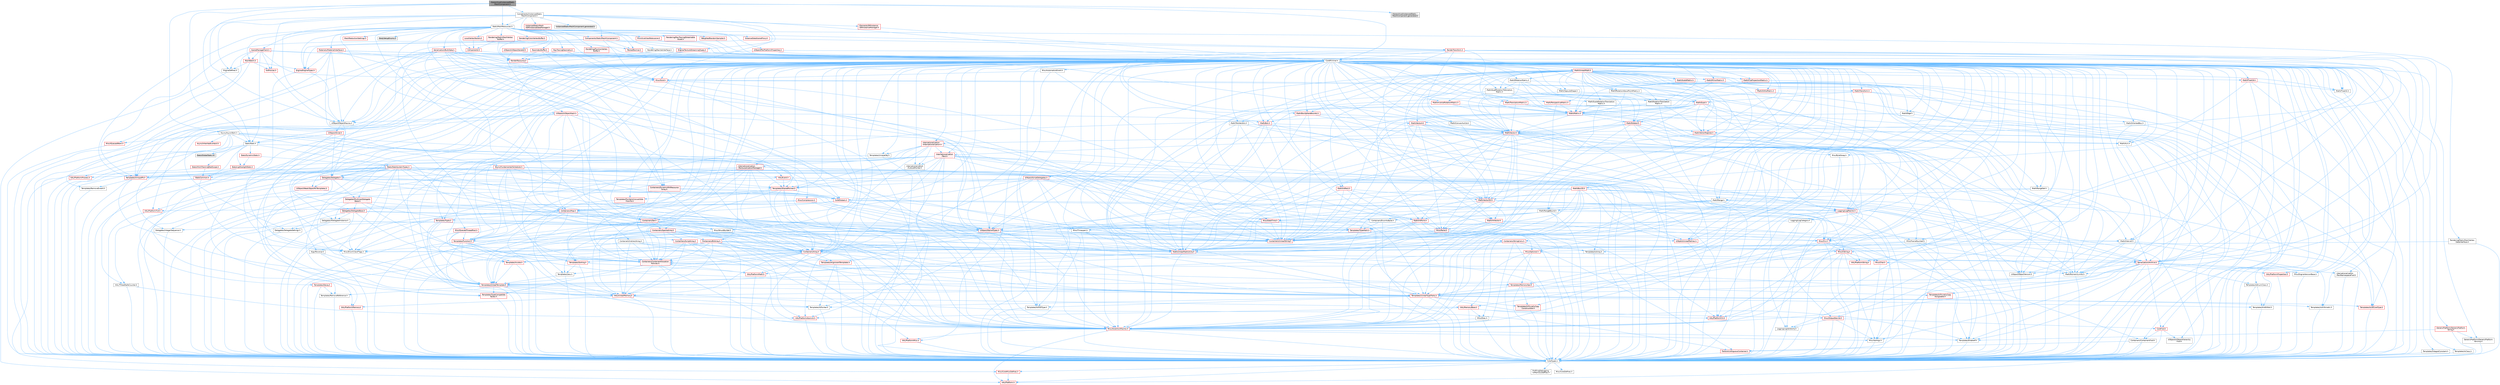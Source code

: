 digraph "HierarchicalInstancedStaticMeshComponent.h"
{
 // INTERACTIVE_SVG=YES
 // LATEX_PDF_SIZE
  bgcolor="transparent";
  edge [fontname=Helvetica,fontsize=10,labelfontname=Helvetica,labelfontsize=10];
  node [fontname=Helvetica,fontsize=10,shape=box,height=0.2,width=0.4];
  Node1 [id="Node000001",label="HierarchicalInstancedStatic\lMeshComponent.h",height=0.2,width=0.4,color="gray40", fillcolor="grey60", style="filled", fontcolor="black",tooltip=" "];
  Node1 -> Node2 [id="edge1_Node000001_Node000002",color="steelblue1",style="solid",tooltip=" "];
  Node2 [id="Node000002",label="CoreMinimal.h",height=0.2,width=0.4,color="grey40", fillcolor="white", style="filled",URL="$d7/d67/CoreMinimal_8h.html",tooltip=" "];
  Node2 -> Node3 [id="edge2_Node000002_Node000003",color="steelblue1",style="solid",tooltip=" "];
  Node3 [id="Node000003",label="CoreTypes.h",height=0.2,width=0.4,color="grey40", fillcolor="white", style="filled",URL="$dc/dec/CoreTypes_8h.html",tooltip=" "];
  Node3 -> Node4 [id="edge3_Node000003_Node000004",color="steelblue1",style="solid",tooltip=" "];
  Node4 [id="Node000004",label="HAL/Platform.h",height=0.2,width=0.4,color="red", fillcolor="#FFF0F0", style="filled",URL="$d9/dd0/Platform_8h.html",tooltip=" "];
  Node3 -> Node14 [id="edge4_Node000003_Node000014",color="steelblue1",style="solid",tooltip=" "];
  Node14 [id="Node000014",label="ProfilingDebugging\l/UMemoryDefines.h",height=0.2,width=0.4,color="grey40", fillcolor="white", style="filled",URL="$d2/da2/UMemoryDefines_8h.html",tooltip=" "];
  Node3 -> Node15 [id="edge5_Node000003_Node000015",color="steelblue1",style="solid",tooltip=" "];
  Node15 [id="Node000015",label="Misc/CoreMiscDefines.h",height=0.2,width=0.4,color="red", fillcolor="#FFF0F0", style="filled",URL="$da/d38/CoreMiscDefines_8h.html",tooltip=" "];
  Node15 -> Node4 [id="edge6_Node000015_Node000004",color="steelblue1",style="solid",tooltip=" "];
  Node3 -> Node16 [id="edge7_Node000003_Node000016",color="steelblue1",style="solid",tooltip=" "];
  Node16 [id="Node000016",label="Misc/CoreDefines.h",height=0.2,width=0.4,color="grey40", fillcolor="white", style="filled",URL="$d3/dd2/CoreDefines_8h.html",tooltip=" "];
  Node2 -> Node17 [id="edge8_Node000002_Node000017",color="steelblue1",style="solid",tooltip=" "];
  Node17 [id="Node000017",label="CoreFwd.h",height=0.2,width=0.4,color="red", fillcolor="#FFF0F0", style="filled",URL="$d1/d1e/CoreFwd_8h.html",tooltip=" "];
  Node17 -> Node3 [id="edge9_Node000017_Node000003",color="steelblue1",style="solid",tooltip=" "];
  Node17 -> Node18 [id="edge10_Node000017_Node000018",color="steelblue1",style="solid",tooltip=" "];
  Node18 [id="Node000018",label="Containers/ContainersFwd.h",height=0.2,width=0.4,color="grey40", fillcolor="white", style="filled",URL="$d4/d0a/ContainersFwd_8h.html",tooltip=" "];
  Node18 -> Node4 [id="edge11_Node000018_Node000004",color="steelblue1",style="solid",tooltip=" "];
  Node18 -> Node3 [id="edge12_Node000018_Node000003",color="steelblue1",style="solid",tooltip=" "];
  Node18 -> Node19 [id="edge13_Node000018_Node000019",color="steelblue1",style="solid",tooltip=" "];
  Node19 [id="Node000019",label="Traits/IsContiguousContainer.h",height=0.2,width=0.4,color="red", fillcolor="#FFF0F0", style="filled",URL="$d5/d3c/IsContiguousContainer_8h.html",tooltip=" "];
  Node19 -> Node3 [id="edge14_Node000019_Node000003",color="steelblue1",style="solid",tooltip=" "];
  Node17 -> Node23 [id="edge15_Node000017_Node000023",color="steelblue1",style="solid",tooltip=" "];
  Node23 [id="Node000023",label="UObject/UObjectHierarchy\lFwd.h",height=0.2,width=0.4,color="grey40", fillcolor="white", style="filled",URL="$d3/d13/UObjectHierarchyFwd_8h.html",tooltip=" "];
  Node2 -> Node23 [id="edge16_Node000002_Node000023",color="steelblue1",style="solid",tooltip=" "];
  Node2 -> Node18 [id="edge17_Node000002_Node000018",color="steelblue1",style="solid",tooltip=" "];
  Node2 -> Node24 [id="edge18_Node000002_Node000024",color="steelblue1",style="solid",tooltip=" "];
  Node24 [id="Node000024",label="Misc/VarArgs.h",height=0.2,width=0.4,color="grey40", fillcolor="white", style="filled",URL="$d5/d6f/VarArgs_8h.html",tooltip=" "];
  Node24 -> Node3 [id="edge19_Node000024_Node000003",color="steelblue1",style="solid",tooltip=" "];
  Node2 -> Node25 [id="edge20_Node000002_Node000025",color="steelblue1",style="solid",tooltip=" "];
  Node25 [id="Node000025",label="Logging/LogVerbosity.h",height=0.2,width=0.4,color="grey40", fillcolor="white", style="filled",URL="$d2/d8f/LogVerbosity_8h.html",tooltip=" "];
  Node25 -> Node3 [id="edge21_Node000025_Node000003",color="steelblue1",style="solid",tooltip=" "];
  Node2 -> Node26 [id="edge22_Node000002_Node000026",color="steelblue1",style="solid",tooltip=" "];
  Node26 [id="Node000026",label="Misc/OutputDevice.h",height=0.2,width=0.4,color="red", fillcolor="#FFF0F0", style="filled",URL="$d7/d32/OutputDevice_8h.html",tooltip=" "];
  Node26 -> Node17 [id="edge23_Node000026_Node000017",color="steelblue1",style="solid",tooltip=" "];
  Node26 -> Node3 [id="edge24_Node000026_Node000003",color="steelblue1",style="solid",tooltip=" "];
  Node26 -> Node25 [id="edge25_Node000026_Node000025",color="steelblue1",style="solid",tooltip=" "];
  Node26 -> Node24 [id="edge26_Node000026_Node000024",color="steelblue1",style="solid",tooltip=" "];
  Node2 -> Node32 [id="edge27_Node000002_Node000032",color="steelblue1",style="solid",tooltip=" "];
  Node32 [id="Node000032",label="HAL/PlatformCrt.h",height=0.2,width=0.4,color="red", fillcolor="#FFF0F0", style="filled",URL="$d8/d75/PlatformCrt_8h.html",tooltip=" "];
  Node2 -> Node42 [id="edge28_Node000002_Node000042",color="steelblue1",style="solid",tooltip=" "];
  Node42 [id="Node000042",label="HAL/PlatformMisc.h",height=0.2,width=0.4,color="red", fillcolor="#FFF0F0", style="filled",URL="$d0/df5/PlatformMisc_8h.html",tooltip=" "];
  Node42 -> Node3 [id="edge29_Node000042_Node000003",color="steelblue1",style="solid",tooltip=" "];
  Node2 -> Node61 [id="edge30_Node000002_Node000061",color="steelblue1",style="solid",tooltip=" "];
  Node61 [id="Node000061",label="Misc/AssertionMacros.h",height=0.2,width=0.4,color="red", fillcolor="#FFF0F0", style="filled",URL="$d0/dfa/AssertionMacros_8h.html",tooltip=" "];
  Node61 -> Node3 [id="edge31_Node000061_Node000003",color="steelblue1",style="solid",tooltip=" "];
  Node61 -> Node4 [id="edge32_Node000061_Node000004",color="steelblue1",style="solid",tooltip=" "];
  Node61 -> Node42 [id="edge33_Node000061_Node000042",color="steelblue1",style="solid",tooltip=" "];
  Node61 -> Node62 [id="edge34_Node000061_Node000062",color="steelblue1",style="solid",tooltip=" "];
  Node62 [id="Node000062",label="Templates/EnableIf.h",height=0.2,width=0.4,color="grey40", fillcolor="white", style="filled",URL="$d7/d60/EnableIf_8h.html",tooltip=" "];
  Node62 -> Node3 [id="edge35_Node000062_Node000003",color="steelblue1",style="solid",tooltip=" "];
  Node61 -> Node24 [id="edge36_Node000061_Node000024",color="steelblue1",style="solid",tooltip=" "];
  Node2 -> Node70 [id="edge37_Node000002_Node000070",color="steelblue1",style="solid",tooltip=" "];
  Node70 [id="Node000070",label="Templates/IsPointer.h",height=0.2,width=0.4,color="grey40", fillcolor="white", style="filled",URL="$d7/d05/IsPointer_8h.html",tooltip=" "];
  Node70 -> Node3 [id="edge38_Node000070_Node000003",color="steelblue1",style="solid",tooltip=" "];
  Node2 -> Node71 [id="edge39_Node000002_Node000071",color="steelblue1",style="solid",tooltip=" "];
  Node71 [id="Node000071",label="HAL/PlatformMemory.h",height=0.2,width=0.4,color="red", fillcolor="#FFF0F0", style="filled",URL="$de/d68/PlatformMemory_8h.html",tooltip=" "];
  Node71 -> Node3 [id="edge40_Node000071_Node000003",color="steelblue1",style="solid",tooltip=" "];
  Node2 -> Node54 [id="edge41_Node000002_Node000054",color="steelblue1",style="solid",tooltip=" "];
  Node54 [id="Node000054",label="HAL/PlatformAtomics.h",height=0.2,width=0.4,color="red", fillcolor="#FFF0F0", style="filled",URL="$d3/d36/PlatformAtomics_8h.html",tooltip=" "];
  Node54 -> Node3 [id="edge42_Node000054_Node000003",color="steelblue1",style="solid",tooltip=" "];
  Node2 -> Node76 [id="edge43_Node000002_Node000076",color="steelblue1",style="solid",tooltip=" "];
  Node76 [id="Node000076",label="Misc/Exec.h",height=0.2,width=0.4,color="grey40", fillcolor="white", style="filled",URL="$de/ddb/Exec_8h.html",tooltip=" "];
  Node76 -> Node3 [id="edge44_Node000076_Node000003",color="steelblue1",style="solid",tooltip=" "];
  Node76 -> Node61 [id="edge45_Node000076_Node000061",color="steelblue1",style="solid",tooltip=" "];
  Node2 -> Node77 [id="edge46_Node000002_Node000077",color="steelblue1",style="solid",tooltip=" "];
  Node77 [id="Node000077",label="HAL/MemoryBase.h",height=0.2,width=0.4,color="red", fillcolor="#FFF0F0", style="filled",URL="$d6/d9f/MemoryBase_8h.html",tooltip=" "];
  Node77 -> Node3 [id="edge47_Node000077_Node000003",color="steelblue1",style="solid",tooltip=" "];
  Node77 -> Node54 [id="edge48_Node000077_Node000054",color="steelblue1",style="solid",tooltip=" "];
  Node77 -> Node32 [id="edge49_Node000077_Node000032",color="steelblue1",style="solid",tooltip=" "];
  Node77 -> Node76 [id="edge50_Node000077_Node000076",color="steelblue1",style="solid",tooltip=" "];
  Node77 -> Node26 [id="edge51_Node000077_Node000026",color="steelblue1",style="solid",tooltip=" "];
  Node2 -> Node87 [id="edge52_Node000002_Node000087",color="steelblue1",style="solid",tooltip=" "];
  Node87 [id="Node000087",label="HAL/UnrealMemory.h",height=0.2,width=0.4,color="red", fillcolor="#FFF0F0", style="filled",URL="$d9/d96/UnrealMemory_8h.html",tooltip=" "];
  Node87 -> Node3 [id="edge53_Node000087_Node000003",color="steelblue1",style="solid",tooltip=" "];
  Node87 -> Node77 [id="edge54_Node000087_Node000077",color="steelblue1",style="solid",tooltip=" "];
  Node87 -> Node71 [id="edge55_Node000087_Node000071",color="steelblue1",style="solid",tooltip=" "];
  Node87 -> Node70 [id="edge56_Node000087_Node000070",color="steelblue1",style="solid",tooltip=" "];
  Node2 -> Node89 [id="edge57_Node000002_Node000089",color="steelblue1",style="solid",tooltip=" "];
  Node89 [id="Node000089",label="Templates/IsArithmetic.h",height=0.2,width=0.4,color="grey40", fillcolor="white", style="filled",URL="$d2/d5d/IsArithmetic_8h.html",tooltip=" "];
  Node89 -> Node3 [id="edge58_Node000089_Node000003",color="steelblue1",style="solid",tooltip=" "];
  Node2 -> Node83 [id="edge59_Node000002_Node000083",color="steelblue1",style="solid",tooltip=" "];
  Node83 [id="Node000083",label="Templates/AndOrNot.h",height=0.2,width=0.4,color="grey40", fillcolor="white", style="filled",URL="$db/d0a/AndOrNot_8h.html",tooltip=" "];
  Node83 -> Node3 [id="edge60_Node000083_Node000003",color="steelblue1",style="solid",tooltip=" "];
  Node2 -> Node90 [id="edge61_Node000002_Node000090",color="steelblue1",style="solid",tooltip=" "];
  Node90 [id="Node000090",label="Templates/IsPODType.h",height=0.2,width=0.4,color="grey40", fillcolor="white", style="filled",URL="$d7/db1/IsPODType_8h.html",tooltip=" "];
  Node90 -> Node3 [id="edge62_Node000090_Node000003",color="steelblue1",style="solid",tooltip=" "];
  Node2 -> Node91 [id="edge63_Node000002_Node000091",color="steelblue1",style="solid",tooltip=" "];
  Node91 [id="Node000091",label="Templates/IsUECoreType.h",height=0.2,width=0.4,color="red", fillcolor="#FFF0F0", style="filled",URL="$d1/db8/IsUECoreType_8h.html",tooltip=" "];
  Node91 -> Node3 [id="edge64_Node000091_Node000003",color="steelblue1",style="solid",tooltip=" "];
  Node2 -> Node84 [id="edge65_Node000002_Node000084",color="steelblue1",style="solid",tooltip=" "];
  Node84 [id="Node000084",label="Templates/IsTriviallyCopy\lConstructible.h",height=0.2,width=0.4,color="red", fillcolor="#FFF0F0", style="filled",URL="$d3/d78/IsTriviallyCopyConstructible_8h.html",tooltip=" "];
  Node84 -> Node3 [id="edge66_Node000084_Node000003",color="steelblue1",style="solid",tooltip=" "];
  Node2 -> Node92 [id="edge67_Node000002_Node000092",color="steelblue1",style="solid",tooltip=" "];
  Node92 [id="Node000092",label="Templates/UnrealTypeTraits.h",height=0.2,width=0.4,color="red", fillcolor="#FFF0F0", style="filled",URL="$d2/d2d/UnrealTypeTraits_8h.html",tooltip=" "];
  Node92 -> Node3 [id="edge68_Node000092_Node000003",color="steelblue1",style="solid",tooltip=" "];
  Node92 -> Node70 [id="edge69_Node000092_Node000070",color="steelblue1",style="solid",tooltip=" "];
  Node92 -> Node61 [id="edge70_Node000092_Node000061",color="steelblue1",style="solid",tooltip=" "];
  Node92 -> Node83 [id="edge71_Node000092_Node000083",color="steelblue1",style="solid",tooltip=" "];
  Node92 -> Node62 [id="edge72_Node000092_Node000062",color="steelblue1",style="solid",tooltip=" "];
  Node92 -> Node89 [id="edge73_Node000092_Node000089",color="steelblue1",style="solid",tooltip=" "];
  Node92 -> Node90 [id="edge74_Node000092_Node000090",color="steelblue1",style="solid",tooltip=" "];
  Node92 -> Node91 [id="edge75_Node000092_Node000091",color="steelblue1",style="solid",tooltip=" "];
  Node92 -> Node84 [id="edge76_Node000092_Node000084",color="steelblue1",style="solid",tooltip=" "];
  Node2 -> Node62 [id="edge77_Node000002_Node000062",color="steelblue1",style="solid",tooltip=" "];
  Node2 -> Node94 [id="edge78_Node000002_Node000094",color="steelblue1",style="solid",tooltip=" "];
  Node94 [id="Node000094",label="Templates/RemoveReference.h",height=0.2,width=0.4,color="grey40", fillcolor="white", style="filled",URL="$da/dbe/RemoveReference_8h.html",tooltip=" "];
  Node94 -> Node3 [id="edge79_Node000094_Node000003",color="steelblue1",style="solid",tooltip=" "];
  Node2 -> Node95 [id="edge80_Node000002_Node000095",color="steelblue1",style="solid",tooltip=" "];
  Node95 [id="Node000095",label="Templates/IntegralConstant.h",height=0.2,width=0.4,color="grey40", fillcolor="white", style="filled",URL="$db/d1b/IntegralConstant_8h.html",tooltip=" "];
  Node95 -> Node3 [id="edge81_Node000095_Node000003",color="steelblue1",style="solid",tooltip=" "];
  Node2 -> Node96 [id="edge82_Node000002_Node000096",color="steelblue1",style="solid",tooltip=" "];
  Node96 [id="Node000096",label="Templates/IsClass.h",height=0.2,width=0.4,color="grey40", fillcolor="white", style="filled",URL="$db/dcb/IsClass_8h.html",tooltip=" "];
  Node96 -> Node3 [id="edge83_Node000096_Node000003",color="steelblue1",style="solid",tooltip=" "];
  Node2 -> Node97 [id="edge84_Node000002_Node000097",color="steelblue1",style="solid",tooltip=" "];
  Node97 [id="Node000097",label="Templates/TypeCompatible\lBytes.h",height=0.2,width=0.4,color="red", fillcolor="#FFF0F0", style="filled",URL="$df/d0a/TypeCompatibleBytes_8h.html",tooltip=" "];
  Node97 -> Node3 [id="edge85_Node000097_Node000003",color="steelblue1",style="solid",tooltip=" "];
  Node2 -> Node19 [id="edge86_Node000002_Node000019",color="steelblue1",style="solid",tooltip=" "];
  Node2 -> Node98 [id="edge87_Node000002_Node000098",color="steelblue1",style="solid",tooltip=" "];
  Node98 [id="Node000098",label="Templates/UnrealTemplate.h",height=0.2,width=0.4,color="red", fillcolor="#FFF0F0", style="filled",URL="$d4/d24/UnrealTemplate_8h.html",tooltip=" "];
  Node98 -> Node3 [id="edge88_Node000098_Node000003",color="steelblue1",style="solid",tooltip=" "];
  Node98 -> Node70 [id="edge89_Node000098_Node000070",color="steelblue1",style="solid",tooltip=" "];
  Node98 -> Node87 [id="edge90_Node000098_Node000087",color="steelblue1",style="solid",tooltip=" "];
  Node98 -> Node92 [id="edge91_Node000098_Node000092",color="steelblue1",style="solid",tooltip=" "];
  Node98 -> Node94 [id="edge92_Node000098_Node000094",color="steelblue1",style="solid",tooltip=" "];
  Node98 -> Node97 [id="edge93_Node000098_Node000097",color="steelblue1",style="solid",tooltip=" "];
  Node98 -> Node19 [id="edge94_Node000098_Node000019",color="steelblue1",style="solid",tooltip=" "];
  Node2 -> Node47 [id="edge95_Node000002_Node000047",color="steelblue1",style="solid",tooltip=" "];
  Node47 [id="Node000047",label="Math/NumericLimits.h",height=0.2,width=0.4,color="grey40", fillcolor="white", style="filled",URL="$df/d1b/NumericLimits_8h.html",tooltip=" "];
  Node47 -> Node3 [id="edge96_Node000047_Node000003",color="steelblue1",style="solid",tooltip=" "];
  Node2 -> Node102 [id="edge97_Node000002_Node000102",color="steelblue1",style="solid",tooltip=" "];
  Node102 [id="Node000102",label="HAL/PlatformMath.h",height=0.2,width=0.4,color="red", fillcolor="#FFF0F0", style="filled",URL="$dc/d53/PlatformMath_8h.html",tooltip=" "];
  Node102 -> Node3 [id="edge98_Node000102_Node000003",color="steelblue1",style="solid",tooltip=" "];
  Node2 -> Node85 [id="edge99_Node000002_Node000085",color="steelblue1",style="solid",tooltip=" "];
  Node85 [id="Node000085",label="Templates/IsTriviallyCopy\lAssignable.h",height=0.2,width=0.4,color="red", fillcolor="#FFF0F0", style="filled",URL="$d2/df2/IsTriviallyCopyAssignable_8h.html",tooltip=" "];
  Node85 -> Node3 [id="edge100_Node000085_Node000003",color="steelblue1",style="solid",tooltip=" "];
  Node2 -> Node110 [id="edge101_Node000002_Node000110",color="steelblue1",style="solid",tooltip=" "];
  Node110 [id="Node000110",label="Templates/MemoryOps.h",height=0.2,width=0.4,color="red", fillcolor="#FFF0F0", style="filled",URL="$db/dea/MemoryOps_8h.html",tooltip=" "];
  Node110 -> Node3 [id="edge102_Node000110_Node000003",color="steelblue1",style="solid",tooltip=" "];
  Node110 -> Node87 [id="edge103_Node000110_Node000087",color="steelblue1",style="solid",tooltip=" "];
  Node110 -> Node85 [id="edge104_Node000110_Node000085",color="steelblue1",style="solid",tooltip=" "];
  Node110 -> Node84 [id="edge105_Node000110_Node000084",color="steelblue1",style="solid",tooltip=" "];
  Node110 -> Node92 [id="edge106_Node000110_Node000092",color="steelblue1",style="solid",tooltip=" "];
  Node2 -> Node111 [id="edge107_Node000002_Node000111",color="steelblue1",style="solid",tooltip=" "];
  Node111 [id="Node000111",label="Containers/ContainerAllocation\lPolicies.h",height=0.2,width=0.4,color="red", fillcolor="#FFF0F0", style="filled",URL="$d7/dff/ContainerAllocationPolicies_8h.html",tooltip=" "];
  Node111 -> Node3 [id="edge108_Node000111_Node000003",color="steelblue1",style="solid",tooltip=" "];
  Node111 -> Node111 [id="edge109_Node000111_Node000111",color="steelblue1",style="solid",tooltip=" "];
  Node111 -> Node102 [id="edge110_Node000111_Node000102",color="steelblue1",style="solid",tooltip=" "];
  Node111 -> Node87 [id="edge111_Node000111_Node000087",color="steelblue1",style="solid",tooltip=" "];
  Node111 -> Node47 [id="edge112_Node000111_Node000047",color="steelblue1",style="solid",tooltip=" "];
  Node111 -> Node61 [id="edge113_Node000111_Node000061",color="steelblue1",style="solid",tooltip=" "];
  Node111 -> Node110 [id="edge114_Node000111_Node000110",color="steelblue1",style="solid",tooltip=" "];
  Node111 -> Node97 [id="edge115_Node000111_Node000097",color="steelblue1",style="solid",tooltip=" "];
  Node2 -> Node114 [id="edge116_Node000002_Node000114",color="steelblue1",style="solid",tooltip=" "];
  Node114 [id="Node000114",label="Templates/IsEnumClass.h",height=0.2,width=0.4,color="grey40", fillcolor="white", style="filled",URL="$d7/d15/IsEnumClass_8h.html",tooltip=" "];
  Node114 -> Node3 [id="edge117_Node000114_Node000003",color="steelblue1",style="solid",tooltip=" "];
  Node114 -> Node83 [id="edge118_Node000114_Node000083",color="steelblue1",style="solid",tooltip=" "];
  Node2 -> Node115 [id="edge119_Node000002_Node000115",color="steelblue1",style="solid",tooltip=" "];
  Node115 [id="Node000115",label="HAL/PlatformProperties.h",height=0.2,width=0.4,color="red", fillcolor="#FFF0F0", style="filled",URL="$d9/db0/PlatformProperties_8h.html",tooltip=" "];
  Node115 -> Node3 [id="edge120_Node000115_Node000003",color="steelblue1",style="solid",tooltip=" "];
  Node2 -> Node118 [id="edge121_Node000002_Node000118",color="steelblue1",style="solid",tooltip=" "];
  Node118 [id="Node000118",label="Misc/EngineVersionBase.h",height=0.2,width=0.4,color="grey40", fillcolor="white", style="filled",URL="$d5/d2b/EngineVersionBase_8h.html",tooltip=" "];
  Node118 -> Node3 [id="edge122_Node000118_Node000003",color="steelblue1",style="solid",tooltip=" "];
  Node2 -> Node119 [id="edge123_Node000002_Node000119",color="steelblue1",style="solid",tooltip=" "];
  Node119 [id="Node000119",label="Internationalization\l/TextNamespaceFwd.h",height=0.2,width=0.4,color="grey40", fillcolor="white", style="filled",URL="$d8/d97/TextNamespaceFwd_8h.html",tooltip=" "];
  Node119 -> Node3 [id="edge124_Node000119_Node000003",color="steelblue1",style="solid",tooltip=" "];
  Node2 -> Node120 [id="edge125_Node000002_Node000120",color="steelblue1",style="solid",tooltip=" "];
  Node120 [id="Node000120",label="Serialization/Archive.h",height=0.2,width=0.4,color="red", fillcolor="#FFF0F0", style="filled",URL="$d7/d3b/Archive_8h.html",tooltip=" "];
  Node120 -> Node17 [id="edge126_Node000120_Node000017",color="steelblue1",style="solid",tooltip=" "];
  Node120 -> Node3 [id="edge127_Node000120_Node000003",color="steelblue1",style="solid",tooltip=" "];
  Node120 -> Node115 [id="edge128_Node000120_Node000115",color="steelblue1",style="solid",tooltip=" "];
  Node120 -> Node119 [id="edge129_Node000120_Node000119",color="steelblue1",style="solid",tooltip=" "];
  Node120 -> Node61 [id="edge130_Node000120_Node000061",color="steelblue1",style="solid",tooltip=" "];
  Node120 -> Node118 [id="edge131_Node000120_Node000118",color="steelblue1",style="solid",tooltip=" "];
  Node120 -> Node24 [id="edge132_Node000120_Node000024",color="steelblue1",style="solid",tooltip=" "];
  Node120 -> Node62 [id="edge133_Node000120_Node000062",color="steelblue1",style="solid",tooltip=" "];
  Node120 -> Node114 [id="edge134_Node000120_Node000114",color="steelblue1",style="solid",tooltip=" "];
  Node120 -> Node98 [id="edge135_Node000120_Node000098",color="steelblue1",style="solid",tooltip=" "];
  Node120 -> Node123 [id="edge136_Node000120_Node000123",color="steelblue1",style="solid",tooltip=" "];
  Node123 [id="Node000123",label="UObject/ObjectVersion.h",height=0.2,width=0.4,color="grey40", fillcolor="white", style="filled",URL="$da/d63/ObjectVersion_8h.html",tooltip=" "];
  Node123 -> Node3 [id="edge137_Node000123_Node000003",color="steelblue1",style="solid",tooltip=" "];
  Node2 -> Node124 [id="edge138_Node000002_Node000124",color="steelblue1",style="solid",tooltip=" "];
  Node124 [id="Node000124",label="Templates/Less.h",height=0.2,width=0.4,color="grey40", fillcolor="white", style="filled",URL="$de/dc8/Less_8h.html",tooltip=" "];
  Node124 -> Node3 [id="edge139_Node000124_Node000003",color="steelblue1",style="solid",tooltip=" "];
  Node124 -> Node98 [id="edge140_Node000124_Node000098",color="steelblue1",style="solid",tooltip=" "];
  Node2 -> Node125 [id="edge141_Node000002_Node000125",color="steelblue1",style="solid",tooltip=" "];
  Node125 [id="Node000125",label="Templates/Sorting.h",height=0.2,width=0.4,color="red", fillcolor="#FFF0F0", style="filled",URL="$d3/d9e/Sorting_8h.html",tooltip=" "];
  Node125 -> Node3 [id="edge142_Node000125_Node000003",color="steelblue1",style="solid",tooltip=" "];
  Node125 -> Node102 [id="edge143_Node000125_Node000102",color="steelblue1",style="solid",tooltip=" "];
  Node125 -> Node124 [id="edge144_Node000125_Node000124",color="steelblue1",style="solid",tooltip=" "];
  Node2 -> Node136 [id="edge145_Node000002_Node000136",color="steelblue1",style="solid",tooltip=" "];
  Node136 [id="Node000136",label="Misc/Char.h",height=0.2,width=0.4,color="red", fillcolor="#FFF0F0", style="filled",URL="$d0/d58/Char_8h.html",tooltip=" "];
  Node136 -> Node3 [id="edge146_Node000136_Node000003",color="steelblue1",style="solid",tooltip=" "];
  Node2 -> Node139 [id="edge147_Node000002_Node000139",color="steelblue1",style="solid",tooltip=" "];
  Node139 [id="Node000139",label="GenericPlatform/GenericPlatform\lStricmp.h",height=0.2,width=0.4,color="grey40", fillcolor="white", style="filled",URL="$d2/d86/GenericPlatformStricmp_8h.html",tooltip=" "];
  Node139 -> Node3 [id="edge148_Node000139_Node000003",color="steelblue1",style="solid",tooltip=" "];
  Node2 -> Node140 [id="edge149_Node000002_Node000140",color="steelblue1",style="solid",tooltip=" "];
  Node140 [id="Node000140",label="GenericPlatform/GenericPlatform\lString.h",height=0.2,width=0.4,color="red", fillcolor="#FFF0F0", style="filled",URL="$dd/d20/GenericPlatformString_8h.html",tooltip=" "];
  Node140 -> Node3 [id="edge150_Node000140_Node000003",color="steelblue1",style="solid",tooltip=" "];
  Node140 -> Node139 [id="edge151_Node000140_Node000139",color="steelblue1",style="solid",tooltip=" "];
  Node140 -> Node62 [id="edge152_Node000140_Node000062",color="steelblue1",style="solid",tooltip=" "];
  Node2 -> Node73 [id="edge153_Node000002_Node000073",color="steelblue1",style="solid",tooltip=" "];
  Node73 [id="Node000073",label="HAL/PlatformString.h",height=0.2,width=0.4,color="red", fillcolor="#FFF0F0", style="filled",URL="$db/db5/PlatformString_8h.html",tooltip=" "];
  Node73 -> Node3 [id="edge154_Node000073_Node000003",color="steelblue1",style="solid",tooltip=" "];
  Node2 -> Node143 [id="edge155_Node000002_Node000143",color="steelblue1",style="solid",tooltip=" "];
  Node143 [id="Node000143",label="Misc/CString.h",height=0.2,width=0.4,color="red", fillcolor="#FFF0F0", style="filled",URL="$d2/d49/CString_8h.html",tooltip=" "];
  Node143 -> Node3 [id="edge156_Node000143_Node000003",color="steelblue1",style="solid",tooltip=" "];
  Node143 -> Node32 [id="edge157_Node000143_Node000032",color="steelblue1",style="solid",tooltip=" "];
  Node143 -> Node73 [id="edge158_Node000143_Node000073",color="steelblue1",style="solid",tooltip=" "];
  Node143 -> Node61 [id="edge159_Node000143_Node000061",color="steelblue1",style="solid",tooltip=" "];
  Node143 -> Node136 [id="edge160_Node000143_Node000136",color="steelblue1",style="solid",tooltip=" "];
  Node143 -> Node24 [id="edge161_Node000143_Node000024",color="steelblue1",style="solid",tooltip=" "];
  Node2 -> Node144 [id="edge162_Node000002_Node000144",color="steelblue1",style="solid",tooltip=" "];
  Node144 [id="Node000144",label="Misc/Crc.h",height=0.2,width=0.4,color="red", fillcolor="#FFF0F0", style="filled",URL="$d4/dd2/Crc_8h.html",tooltip=" "];
  Node144 -> Node3 [id="edge163_Node000144_Node000003",color="steelblue1",style="solid",tooltip=" "];
  Node144 -> Node73 [id="edge164_Node000144_Node000073",color="steelblue1",style="solid",tooltip=" "];
  Node144 -> Node61 [id="edge165_Node000144_Node000061",color="steelblue1",style="solid",tooltip=" "];
  Node144 -> Node143 [id="edge166_Node000144_Node000143",color="steelblue1",style="solid",tooltip=" "];
  Node144 -> Node136 [id="edge167_Node000144_Node000136",color="steelblue1",style="solid",tooltip=" "];
  Node144 -> Node92 [id="edge168_Node000144_Node000092",color="steelblue1",style="solid",tooltip=" "];
  Node2 -> Node135 [id="edge169_Node000002_Node000135",color="steelblue1",style="solid",tooltip=" "];
  Node135 [id="Node000135",label="Math/UnrealMathUtility.h",height=0.2,width=0.4,color="red", fillcolor="#FFF0F0", style="filled",URL="$db/db8/UnrealMathUtility_8h.html",tooltip=" "];
  Node135 -> Node3 [id="edge170_Node000135_Node000003",color="steelblue1",style="solid",tooltip=" "];
  Node135 -> Node61 [id="edge171_Node000135_Node000061",color="steelblue1",style="solid",tooltip=" "];
  Node135 -> Node102 [id="edge172_Node000135_Node000102",color="steelblue1",style="solid",tooltip=" "];
  Node2 -> Node145 [id="edge173_Node000002_Node000145",color="steelblue1",style="solid",tooltip=" "];
  Node145 [id="Node000145",label="Containers/UnrealString.h",height=0.2,width=0.4,color="red", fillcolor="#FFF0F0", style="filled",URL="$d5/dba/UnrealString_8h.html",tooltip=" "];
  Node2 -> Node149 [id="edge174_Node000002_Node000149",color="steelblue1",style="solid",tooltip=" "];
  Node149 [id="Node000149",label="Containers/Array.h",height=0.2,width=0.4,color="red", fillcolor="#FFF0F0", style="filled",URL="$df/dd0/Array_8h.html",tooltip=" "];
  Node149 -> Node3 [id="edge175_Node000149_Node000003",color="steelblue1",style="solid",tooltip=" "];
  Node149 -> Node61 [id="edge176_Node000149_Node000061",color="steelblue1",style="solid",tooltip=" "];
  Node149 -> Node87 [id="edge177_Node000149_Node000087",color="steelblue1",style="solid",tooltip=" "];
  Node149 -> Node92 [id="edge178_Node000149_Node000092",color="steelblue1",style="solid",tooltip=" "];
  Node149 -> Node98 [id="edge179_Node000149_Node000098",color="steelblue1",style="solid",tooltip=" "];
  Node149 -> Node111 [id="edge180_Node000149_Node000111",color="steelblue1",style="solid",tooltip=" "];
  Node149 -> Node120 [id="edge181_Node000149_Node000120",color="steelblue1",style="solid",tooltip=" "];
  Node149 -> Node128 [id="edge182_Node000149_Node000128",color="steelblue1",style="solid",tooltip=" "];
  Node128 [id="Node000128",label="Templates/Invoke.h",height=0.2,width=0.4,color="red", fillcolor="#FFF0F0", style="filled",URL="$d7/deb/Invoke_8h.html",tooltip=" "];
  Node128 -> Node3 [id="edge183_Node000128_Node000003",color="steelblue1",style="solid",tooltip=" "];
  Node128 -> Node98 [id="edge184_Node000128_Node000098",color="steelblue1",style="solid",tooltip=" "];
  Node149 -> Node124 [id="edge185_Node000149_Node000124",color="steelblue1",style="solid",tooltip=" "];
  Node149 -> Node125 [id="edge186_Node000149_Node000125",color="steelblue1",style="solid",tooltip=" "];
  Node149 -> Node172 [id="edge187_Node000149_Node000172",color="steelblue1",style="solid",tooltip=" "];
  Node172 [id="Node000172",label="Templates/AlignmentTemplates.h",height=0.2,width=0.4,color="red", fillcolor="#FFF0F0", style="filled",URL="$dd/d32/AlignmentTemplates_8h.html",tooltip=" "];
  Node172 -> Node3 [id="edge188_Node000172_Node000003",color="steelblue1",style="solid",tooltip=" "];
  Node172 -> Node70 [id="edge189_Node000172_Node000070",color="steelblue1",style="solid",tooltip=" "];
  Node2 -> Node173 [id="edge190_Node000002_Node000173",color="steelblue1",style="solid",tooltip=" "];
  Node173 [id="Node000173",label="Misc/FrameNumber.h",height=0.2,width=0.4,color="grey40", fillcolor="white", style="filled",URL="$dd/dbd/FrameNumber_8h.html",tooltip=" "];
  Node173 -> Node3 [id="edge191_Node000173_Node000003",color="steelblue1",style="solid",tooltip=" "];
  Node173 -> Node47 [id="edge192_Node000173_Node000047",color="steelblue1",style="solid",tooltip=" "];
  Node173 -> Node135 [id="edge193_Node000173_Node000135",color="steelblue1",style="solid",tooltip=" "];
  Node173 -> Node62 [id="edge194_Node000173_Node000062",color="steelblue1",style="solid",tooltip=" "];
  Node173 -> Node92 [id="edge195_Node000173_Node000092",color="steelblue1",style="solid",tooltip=" "];
  Node2 -> Node174 [id="edge196_Node000002_Node000174",color="steelblue1",style="solid",tooltip=" "];
  Node174 [id="Node000174",label="Misc/Timespan.h",height=0.2,width=0.4,color="grey40", fillcolor="white", style="filled",URL="$da/dd9/Timespan_8h.html",tooltip=" "];
  Node174 -> Node3 [id="edge197_Node000174_Node000003",color="steelblue1",style="solid",tooltip=" "];
  Node174 -> Node175 [id="edge198_Node000174_Node000175",color="steelblue1",style="solid",tooltip=" "];
  Node175 [id="Node000175",label="Math/Interval.h",height=0.2,width=0.4,color="grey40", fillcolor="white", style="filled",URL="$d1/d55/Interval_8h.html",tooltip=" "];
  Node175 -> Node3 [id="edge199_Node000175_Node000003",color="steelblue1",style="solid",tooltip=" "];
  Node175 -> Node89 [id="edge200_Node000175_Node000089",color="steelblue1",style="solid",tooltip=" "];
  Node175 -> Node92 [id="edge201_Node000175_Node000092",color="steelblue1",style="solid",tooltip=" "];
  Node175 -> Node47 [id="edge202_Node000175_Node000047",color="steelblue1",style="solid",tooltip=" "];
  Node175 -> Node135 [id="edge203_Node000175_Node000135",color="steelblue1",style="solid",tooltip=" "];
  Node174 -> Node135 [id="edge204_Node000174_Node000135",color="steelblue1",style="solid",tooltip=" "];
  Node174 -> Node61 [id="edge205_Node000174_Node000061",color="steelblue1",style="solid",tooltip=" "];
  Node2 -> Node176 [id="edge206_Node000002_Node000176",color="steelblue1",style="solid",tooltip=" "];
  Node176 [id="Node000176",label="Containers/StringConv.h",height=0.2,width=0.4,color="red", fillcolor="#FFF0F0", style="filled",URL="$d3/ddf/StringConv_8h.html",tooltip=" "];
  Node176 -> Node3 [id="edge207_Node000176_Node000003",color="steelblue1",style="solid",tooltip=" "];
  Node176 -> Node61 [id="edge208_Node000176_Node000061",color="steelblue1",style="solid",tooltip=" "];
  Node176 -> Node111 [id="edge209_Node000176_Node000111",color="steelblue1",style="solid",tooltip=" "];
  Node176 -> Node149 [id="edge210_Node000176_Node000149",color="steelblue1",style="solid",tooltip=" "];
  Node176 -> Node143 [id="edge211_Node000176_Node000143",color="steelblue1",style="solid",tooltip=" "];
  Node176 -> Node177 [id="edge212_Node000176_Node000177",color="steelblue1",style="solid",tooltip=" "];
  Node177 [id="Node000177",label="Templates/IsArray.h",height=0.2,width=0.4,color="grey40", fillcolor="white", style="filled",URL="$d8/d8d/IsArray_8h.html",tooltip=" "];
  Node177 -> Node3 [id="edge213_Node000177_Node000003",color="steelblue1",style="solid",tooltip=" "];
  Node176 -> Node98 [id="edge214_Node000176_Node000098",color="steelblue1",style="solid",tooltip=" "];
  Node176 -> Node92 [id="edge215_Node000176_Node000092",color="steelblue1",style="solid",tooltip=" "];
  Node176 -> Node19 [id="edge216_Node000176_Node000019",color="steelblue1",style="solid",tooltip=" "];
  Node2 -> Node178 [id="edge217_Node000002_Node000178",color="steelblue1",style="solid",tooltip=" "];
  Node178 [id="Node000178",label="UObject/UnrealNames.h",height=0.2,width=0.4,color="red", fillcolor="#FFF0F0", style="filled",URL="$d8/db1/UnrealNames_8h.html",tooltip=" "];
  Node178 -> Node3 [id="edge218_Node000178_Node000003",color="steelblue1",style="solid",tooltip=" "];
  Node2 -> Node180 [id="edge219_Node000002_Node000180",color="steelblue1",style="solid",tooltip=" "];
  Node180 [id="Node000180",label="UObject/NameTypes.h",height=0.2,width=0.4,color="red", fillcolor="#FFF0F0", style="filled",URL="$d6/d35/NameTypes_8h.html",tooltip=" "];
  Node180 -> Node3 [id="edge220_Node000180_Node000003",color="steelblue1",style="solid",tooltip=" "];
  Node180 -> Node61 [id="edge221_Node000180_Node000061",color="steelblue1",style="solid",tooltip=" "];
  Node180 -> Node87 [id="edge222_Node000180_Node000087",color="steelblue1",style="solid",tooltip=" "];
  Node180 -> Node92 [id="edge223_Node000180_Node000092",color="steelblue1",style="solid",tooltip=" "];
  Node180 -> Node98 [id="edge224_Node000180_Node000098",color="steelblue1",style="solid",tooltip=" "];
  Node180 -> Node145 [id="edge225_Node000180_Node000145",color="steelblue1",style="solid",tooltip=" "];
  Node180 -> Node176 [id="edge226_Node000180_Node000176",color="steelblue1",style="solid",tooltip=" "];
  Node180 -> Node178 [id="edge227_Node000180_Node000178",color="steelblue1",style="solid",tooltip=" "];
  Node2 -> Node188 [id="edge228_Node000002_Node000188",color="steelblue1",style="solid",tooltip=" "];
  Node188 [id="Node000188",label="Misc/Parse.h",height=0.2,width=0.4,color="red", fillcolor="#FFF0F0", style="filled",URL="$dc/d71/Parse_8h.html",tooltip=" "];
  Node188 -> Node145 [id="edge229_Node000188_Node000145",color="steelblue1",style="solid",tooltip=" "];
  Node188 -> Node3 [id="edge230_Node000188_Node000003",color="steelblue1",style="solid",tooltip=" "];
  Node188 -> Node32 [id="edge231_Node000188_Node000032",color="steelblue1",style="solid",tooltip=" "];
  Node188 -> Node49 [id="edge232_Node000188_Node000049",color="steelblue1",style="solid",tooltip=" "];
  Node49 [id="Node000049",label="Misc/EnumClassFlags.h",height=0.2,width=0.4,color="grey40", fillcolor="white", style="filled",URL="$d8/de7/EnumClassFlags_8h.html",tooltip=" "];
  Node188 -> Node189 [id="edge233_Node000188_Node000189",color="steelblue1",style="solid",tooltip=" "];
  Node189 [id="Node000189",label="Templates/Function.h",height=0.2,width=0.4,color="red", fillcolor="#FFF0F0", style="filled",URL="$df/df5/Function_8h.html",tooltip=" "];
  Node189 -> Node3 [id="edge234_Node000189_Node000003",color="steelblue1",style="solid",tooltip=" "];
  Node189 -> Node61 [id="edge235_Node000189_Node000061",color="steelblue1",style="solid",tooltip=" "];
  Node189 -> Node87 [id="edge236_Node000189_Node000087",color="steelblue1",style="solid",tooltip=" "];
  Node189 -> Node92 [id="edge237_Node000189_Node000092",color="steelblue1",style="solid",tooltip=" "];
  Node189 -> Node128 [id="edge238_Node000189_Node000128",color="steelblue1",style="solid",tooltip=" "];
  Node189 -> Node98 [id="edge239_Node000189_Node000098",color="steelblue1",style="solid",tooltip=" "];
  Node189 -> Node135 [id="edge240_Node000189_Node000135",color="steelblue1",style="solid",tooltip=" "];
  Node2 -> Node172 [id="edge241_Node000002_Node000172",color="steelblue1",style="solid",tooltip=" "];
  Node2 -> Node191 [id="edge242_Node000002_Node000191",color="steelblue1",style="solid",tooltip=" "];
  Node191 [id="Node000191",label="Misc/StructBuilder.h",height=0.2,width=0.4,color="grey40", fillcolor="white", style="filled",URL="$d9/db3/StructBuilder_8h.html",tooltip=" "];
  Node191 -> Node3 [id="edge243_Node000191_Node000003",color="steelblue1",style="solid",tooltip=" "];
  Node191 -> Node135 [id="edge244_Node000191_Node000135",color="steelblue1",style="solid",tooltip=" "];
  Node191 -> Node172 [id="edge245_Node000191_Node000172",color="steelblue1",style="solid",tooltip=" "];
  Node2 -> Node104 [id="edge246_Node000002_Node000104",color="steelblue1",style="solid",tooltip=" "];
  Node104 [id="Node000104",label="Templates/Decay.h",height=0.2,width=0.4,color="red", fillcolor="#FFF0F0", style="filled",URL="$dd/d0f/Decay_8h.html",tooltip=" "];
  Node104 -> Node3 [id="edge247_Node000104_Node000003",color="steelblue1",style="solid",tooltip=" "];
  Node104 -> Node94 [id="edge248_Node000104_Node000094",color="steelblue1",style="solid",tooltip=" "];
  Node2 -> Node192 [id="edge249_Node000002_Node000192",color="steelblue1",style="solid",tooltip=" "];
  Node192 [id="Node000192",label="Templates/PointerIsConvertible\lFromTo.h",height=0.2,width=0.4,color="red", fillcolor="#FFF0F0", style="filled",URL="$d6/d65/PointerIsConvertibleFromTo_8h.html",tooltip=" "];
  Node192 -> Node3 [id="edge250_Node000192_Node000003",color="steelblue1",style="solid",tooltip=" "];
  Node2 -> Node128 [id="edge251_Node000002_Node000128",color="steelblue1",style="solid",tooltip=" "];
  Node2 -> Node189 [id="edge252_Node000002_Node000189",color="steelblue1",style="solid",tooltip=" "];
  Node2 -> Node161 [id="edge253_Node000002_Node000161",color="steelblue1",style="solid",tooltip=" "];
  Node161 [id="Node000161",label="Templates/TypeHash.h",height=0.2,width=0.4,color="red", fillcolor="#FFF0F0", style="filled",URL="$d1/d62/TypeHash_8h.html",tooltip=" "];
  Node161 -> Node3 [id="edge254_Node000161_Node000003",color="steelblue1",style="solid",tooltip=" "];
  Node161 -> Node144 [id="edge255_Node000161_Node000144",color="steelblue1",style="solid",tooltip=" "];
  Node2 -> Node193 [id="edge256_Node000002_Node000193",color="steelblue1",style="solid",tooltip=" "];
  Node193 [id="Node000193",label="Containers/ScriptArray.h",height=0.2,width=0.4,color="red", fillcolor="#FFF0F0", style="filled",URL="$dc/daf/ScriptArray_8h.html",tooltip=" "];
  Node193 -> Node3 [id="edge257_Node000193_Node000003",color="steelblue1",style="solid",tooltip=" "];
  Node193 -> Node61 [id="edge258_Node000193_Node000061",color="steelblue1",style="solid",tooltip=" "];
  Node193 -> Node87 [id="edge259_Node000193_Node000087",color="steelblue1",style="solid",tooltip=" "];
  Node193 -> Node111 [id="edge260_Node000193_Node000111",color="steelblue1",style="solid",tooltip=" "];
  Node193 -> Node149 [id="edge261_Node000193_Node000149",color="steelblue1",style="solid",tooltip=" "];
  Node2 -> Node194 [id="edge262_Node000002_Node000194",color="steelblue1",style="solid",tooltip=" "];
  Node194 [id="Node000194",label="Containers/BitArray.h",height=0.2,width=0.4,color="red", fillcolor="#FFF0F0", style="filled",URL="$d1/de4/BitArray_8h.html",tooltip=" "];
  Node194 -> Node111 [id="edge263_Node000194_Node000111",color="steelblue1",style="solid",tooltip=" "];
  Node194 -> Node3 [id="edge264_Node000194_Node000003",color="steelblue1",style="solid",tooltip=" "];
  Node194 -> Node54 [id="edge265_Node000194_Node000054",color="steelblue1",style="solid",tooltip=" "];
  Node194 -> Node87 [id="edge266_Node000194_Node000087",color="steelblue1",style="solid",tooltip=" "];
  Node194 -> Node135 [id="edge267_Node000194_Node000135",color="steelblue1",style="solid",tooltip=" "];
  Node194 -> Node61 [id="edge268_Node000194_Node000061",color="steelblue1",style="solid",tooltip=" "];
  Node194 -> Node49 [id="edge269_Node000194_Node000049",color="steelblue1",style="solid",tooltip=" "];
  Node194 -> Node120 [id="edge270_Node000194_Node000120",color="steelblue1",style="solid",tooltip=" "];
  Node194 -> Node62 [id="edge271_Node000194_Node000062",color="steelblue1",style="solid",tooltip=" "];
  Node194 -> Node128 [id="edge272_Node000194_Node000128",color="steelblue1",style="solid",tooltip=" "];
  Node194 -> Node98 [id="edge273_Node000194_Node000098",color="steelblue1",style="solid",tooltip=" "];
  Node194 -> Node92 [id="edge274_Node000194_Node000092",color="steelblue1",style="solid",tooltip=" "];
  Node2 -> Node195 [id="edge275_Node000002_Node000195",color="steelblue1",style="solid",tooltip=" "];
  Node195 [id="Node000195",label="Containers/SparseArray.h",height=0.2,width=0.4,color="red", fillcolor="#FFF0F0", style="filled",URL="$d5/dbf/SparseArray_8h.html",tooltip=" "];
  Node195 -> Node3 [id="edge276_Node000195_Node000003",color="steelblue1",style="solid",tooltip=" "];
  Node195 -> Node61 [id="edge277_Node000195_Node000061",color="steelblue1",style="solid",tooltip=" "];
  Node195 -> Node87 [id="edge278_Node000195_Node000087",color="steelblue1",style="solid",tooltip=" "];
  Node195 -> Node92 [id="edge279_Node000195_Node000092",color="steelblue1",style="solid",tooltip=" "];
  Node195 -> Node98 [id="edge280_Node000195_Node000098",color="steelblue1",style="solid",tooltip=" "];
  Node195 -> Node111 [id="edge281_Node000195_Node000111",color="steelblue1",style="solid",tooltip=" "];
  Node195 -> Node124 [id="edge282_Node000195_Node000124",color="steelblue1",style="solid",tooltip=" "];
  Node195 -> Node149 [id="edge283_Node000195_Node000149",color="steelblue1",style="solid",tooltip=" "];
  Node195 -> Node135 [id="edge284_Node000195_Node000135",color="steelblue1",style="solid",tooltip=" "];
  Node195 -> Node193 [id="edge285_Node000195_Node000193",color="steelblue1",style="solid",tooltip=" "];
  Node195 -> Node194 [id="edge286_Node000195_Node000194",color="steelblue1",style="solid",tooltip=" "];
  Node195 -> Node145 [id="edge287_Node000195_Node000145",color="steelblue1",style="solid",tooltip=" "];
  Node2 -> Node211 [id="edge288_Node000002_Node000211",color="steelblue1",style="solid",tooltip=" "];
  Node211 [id="Node000211",label="Containers/Set.h",height=0.2,width=0.4,color="red", fillcolor="#FFF0F0", style="filled",URL="$d4/d45/Set_8h.html",tooltip=" "];
  Node211 -> Node111 [id="edge289_Node000211_Node000111",color="steelblue1",style="solid",tooltip=" "];
  Node211 -> Node195 [id="edge290_Node000211_Node000195",color="steelblue1",style="solid",tooltip=" "];
  Node211 -> Node18 [id="edge291_Node000211_Node000018",color="steelblue1",style="solid",tooltip=" "];
  Node211 -> Node135 [id="edge292_Node000211_Node000135",color="steelblue1",style="solid",tooltip=" "];
  Node211 -> Node61 [id="edge293_Node000211_Node000061",color="steelblue1",style="solid",tooltip=" "];
  Node211 -> Node191 [id="edge294_Node000211_Node000191",color="steelblue1",style="solid",tooltip=" "];
  Node211 -> Node189 [id="edge295_Node000211_Node000189",color="steelblue1",style="solid",tooltip=" "];
  Node211 -> Node125 [id="edge296_Node000211_Node000125",color="steelblue1",style="solid",tooltip=" "];
  Node211 -> Node161 [id="edge297_Node000211_Node000161",color="steelblue1",style="solid",tooltip=" "];
  Node211 -> Node98 [id="edge298_Node000211_Node000098",color="steelblue1",style="solid",tooltip=" "];
  Node2 -> Node214 [id="edge299_Node000002_Node000214",color="steelblue1",style="solid",tooltip=" "];
  Node214 [id="Node000214",label="Algo/Reverse.h",height=0.2,width=0.4,color="grey40", fillcolor="white", style="filled",URL="$d5/d93/Reverse_8h.html",tooltip=" "];
  Node214 -> Node3 [id="edge300_Node000214_Node000003",color="steelblue1",style="solid",tooltip=" "];
  Node214 -> Node98 [id="edge301_Node000214_Node000098",color="steelblue1",style="solid",tooltip=" "];
  Node2 -> Node215 [id="edge302_Node000002_Node000215",color="steelblue1",style="solid",tooltip=" "];
  Node215 [id="Node000215",label="Containers/Map.h",height=0.2,width=0.4,color="red", fillcolor="#FFF0F0", style="filled",URL="$df/d79/Map_8h.html",tooltip=" "];
  Node215 -> Node3 [id="edge303_Node000215_Node000003",color="steelblue1",style="solid",tooltip=" "];
  Node215 -> Node214 [id="edge304_Node000215_Node000214",color="steelblue1",style="solid",tooltip=" "];
  Node215 -> Node211 [id="edge305_Node000215_Node000211",color="steelblue1",style="solid",tooltip=" "];
  Node215 -> Node145 [id="edge306_Node000215_Node000145",color="steelblue1",style="solid",tooltip=" "];
  Node215 -> Node61 [id="edge307_Node000215_Node000061",color="steelblue1",style="solid",tooltip=" "];
  Node215 -> Node191 [id="edge308_Node000215_Node000191",color="steelblue1",style="solid",tooltip=" "];
  Node215 -> Node189 [id="edge309_Node000215_Node000189",color="steelblue1",style="solid",tooltip=" "];
  Node215 -> Node125 [id="edge310_Node000215_Node000125",color="steelblue1",style="solid",tooltip=" "];
  Node215 -> Node216 [id="edge311_Node000215_Node000216",color="steelblue1",style="solid",tooltip=" "];
  Node216 [id="Node000216",label="Templates/Tuple.h",height=0.2,width=0.4,color="red", fillcolor="#FFF0F0", style="filled",URL="$d2/d4f/Tuple_8h.html",tooltip=" "];
  Node216 -> Node3 [id="edge312_Node000216_Node000003",color="steelblue1",style="solid",tooltip=" "];
  Node216 -> Node98 [id="edge313_Node000216_Node000098",color="steelblue1",style="solid",tooltip=" "];
  Node216 -> Node217 [id="edge314_Node000216_Node000217",color="steelblue1",style="solid",tooltip=" "];
  Node217 [id="Node000217",label="Delegates/IntegerSequence.h",height=0.2,width=0.4,color="grey40", fillcolor="white", style="filled",URL="$d2/dcc/IntegerSequence_8h.html",tooltip=" "];
  Node217 -> Node3 [id="edge315_Node000217_Node000003",color="steelblue1",style="solid",tooltip=" "];
  Node216 -> Node128 [id="edge316_Node000216_Node000128",color="steelblue1",style="solid",tooltip=" "];
  Node216 -> Node161 [id="edge317_Node000216_Node000161",color="steelblue1",style="solid",tooltip=" "];
  Node215 -> Node98 [id="edge318_Node000215_Node000098",color="steelblue1",style="solid",tooltip=" "];
  Node215 -> Node92 [id="edge319_Node000215_Node000092",color="steelblue1",style="solid",tooltip=" "];
  Node2 -> Node219 [id="edge320_Node000002_Node000219",color="steelblue1",style="solid",tooltip=" "];
  Node219 [id="Node000219",label="Math/IntPoint.h",height=0.2,width=0.4,color="red", fillcolor="#FFF0F0", style="filled",URL="$d3/df7/IntPoint_8h.html",tooltip=" "];
  Node219 -> Node3 [id="edge321_Node000219_Node000003",color="steelblue1",style="solid",tooltip=" "];
  Node219 -> Node61 [id="edge322_Node000219_Node000061",color="steelblue1",style="solid",tooltip=" "];
  Node219 -> Node188 [id="edge323_Node000219_Node000188",color="steelblue1",style="solid",tooltip=" "];
  Node219 -> Node135 [id="edge324_Node000219_Node000135",color="steelblue1",style="solid",tooltip=" "];
  Node219 -> Node145 [id="edge325_Node000219_Node000145",color="steelblue1",style="solid",tooltip=" "];
  Node219 -> Node161 [id="edge326_Node000219_Node000161",color="steelblue1",style="solid",tooltip=" "];
  Node2 -> Node221 [id="edge327_Node000002_Node000221",color="steelblue1",style="solid",tooltip=" "];
  Node221 [id="Node000221",label="Math/IntVector.h",height=0.2,width=0.4,color="red", fillcolor="#FFF0F0", style="filled",URL="$d7/d44/IntVector_8h.html",tooltip=" "];
  Node221 -> Node3 [id="edge328_Node000221_Node000003",color="steelblue1",style="solid",tooltip=" "];
  Node221 -> Node144 [id="edge329_Node000221_Node000144",color="steelblue1",style="solid",tooltip=" "];
  Node221 -> Node188 [id="edge330_Node000221_Node000188",color="steelblue1",style="solid",tooltip=" "];
  Node221 -> Node135 [id="edge331_Node000221_Node000135",color="steelblue1",style="solid",tooltip=" "];
  Node221 -> Node145 [id="edge332_Node000221_Node000145",color="steelblue1",style="solid",tooltip=" "];
  Node2 -> Node222 [id="edge333_Node000002_Node000222",color="steelblue1",style="solid",tooltip=" "];
  Node222 [id="Node000222",label="Logging/LogCategory.h",height=0.2,width=0.4,color="grey40", fillcolor="white", style="filled",URL="$d9/d36/LogCategory_8h.html",tooltip=" "];
  Node222 -> Node3 [id="edge334_Node000222_Node000003",color="steelblue1",style="solid",tooltip=" "];
  Node222 -> Node25 [id="edge335_Node000222_Node000025",color="steelblue1",style="solid",tooltip=" "];
  Node222 -> Node180 [id="edge336_Node000222_Node000180",color="steelblue1",style="solid",tooltip=" "];
  Node2 -> Node223 [id="edge337_Node000002_Node000223",color="steelblue1",style="solid",tooltip=" "];
  Node223 [id="Node000223",label="Logging/LogMacros.h",height=0.2,width=0.4,color="red", fillcolor="#FFF0F0", style="filled",URL="$d0/d16/LogMacros_8h.html",tooltip=" "];
  Node223 -> Node145 [id="edge338_Node000223_Node000145",color="steelblue1",style="solid",tooltip=" "];
  Node223 -> Node3 [id="edge339_Node000223_Node000003",color="steelblue1",style="solid",tooltip=" "];
  Node223 -> Node222 [id="edge340_Node000223_Node000222",color="steelblue1",style="solid",tooltip=" "];
  Node223 -> Node25 [id="edge341_Node000223_Node000025",color="steelblue1",style="solid",tooltip=" "];
  Node223 -> Node61 [id="edge342_Node000223_Node000061",color="steelblue1",style="solid",tooltip=" "];
  Node223 -> Node24 [id="edge343_Node000223_Node000024",color="steelblue1",style="solid",tooltip=" "];
  Node223 -> Node62 [id="edge344_Node000223_Node000062",color="steelblue1",style="solid",tooltip=" "];
  Node2 -> Node226 [id="edge345_Node000002_Node000226",color="steelblue1",style="solid",tooltip=" "];
  Node226 [id="Node000226",label="Math/Vector2D.h",height=0.2,width=0.4,color="red", fillcolor="#FFF0F0", style="filled",URL="$d3/db0/Vector2D_8h.html",tooltip=" "];
  Node226 -> Node3 [id="edge346_Node000226_Node000003",color="steelblue1",style="solid",tooltip=" "];
  Node226 -> Node61 [id="edge347_Node000226_Node000061",color="steelblue1",style="solid",tooltip=" "];
  Node226 -> Node144 [id="edge348_Node000226_Node000144",color="steelblue1",style="solid",tooltip=" "];
  Node226 -> Node135 [id="edge349_Node000226_Node000135",color="steelblue1",style="solid",tooltip=" "];
  Node226 -> Node145 [id="edge350_Node000226_Node000145",color="steelblue1",style="solid",tooltip=" "];
  Node226 -> Node188 [id="edge351_Node000226_Node000188",color="steelblue1",style="solid",tooltip=" "];
  Node226 -> Node219 [id="edge352_Node000226_Node000219",color="steelblue1",style="solid",tooltip=" "];
  Node226 -> Node223 [id="edge353_Node000226_Node000223",color="steelblue1",style="solid",tooltip=" "];
  Node2 -> Node230 [id="edge354_Node000002_Node000230",color="steelblue1",style="solid",tooltip=" "];
  Node230 [id="Node000230",label="Math/IntRect.h",height=0.2,width=0.4,color="red", fillcolor="#FFF0F0", style="filled",URL="$d7/d53/IntRect_8h.html",tooltip=" "];
  Node230 -> Node3 [id="edge355_Node000230_Node000003",color="steelblue1",style="solid",tooltip=" "];
  Node230 -> Node135 [id="edge356_Node000230_Node000135",color="steelblue1",style="solid",tooltip=" "];
  Node230 -> Node145 [id="edge357_Node000230_Node000145",color="steelblue1",style="solid",tooltip=" "];
  Node230 -> Node219 [id="edge358_Node000230_Node000219",color="steelblue1",style="solid",tooltip=" "];
  Node230 -> Node226 [id="edge359_Node000230_Node000226",color="steelblue1",style="solid",tooltip=" "];
  Node2 -> Node231 [id="edge360_Node000002_Node000231",color="steelblue1",style="solid",tooltip=" "];
  Node231 [id="Node000231",label="Misc/ByteSwap.h",height=0.2,width=0.4,color="grey40", fillcolor="white", style="filled",URL="$dc/dd7/ByteSwap_8h.html",tooltip=" "];
  Node231 -> Node3 [id="edge361_Node000231_Node000003",color="steelblue1",style="solid",tooltip=" "];
  Node231 -> Node32 [id="edge362_Node000231_Node000032",color="steelblue1",style="solid",tooltip=" "];
  Node2 -> Node160 [id="edge363_Node000002_Node000160",color="steelblue1",style="solid",tooltip=" "];
  Node160 [id="Node000160",label="Containers/EnumAsByte.h",height=0.2,width=0.4,color="grey40", fillcolor="white", style="filled",URL="$d6/d9a/EnumAsByte_8h.html",tooltip=" "];
  Node160 -> Node3 [id="edge364_Node000160_Node000003",color="steelblue1",style="solid",tooltip=" "];
  Node160 -> Node90 [id="edge365_Node000160_Node000090",color="steelblue1",style="solid",tooltip=" "];
  Node160 -> Node161 [id="edge366_Node000160_Node000161",color="steelblue1",style="solid",tooltip=" "];
  Node2 -> Node232 [id="edge367_Node000002_Node000232",color="steelblue1",style="solid",tooltip=" "];
  Node232 [id="Node000232",label="HAL/PlatformTLS.h",height=0.2,width=0.4,color="red", fillcolor="#FFF0F0", style="filled",URL="$d0/def/PlatformTLS_8h.html",tooltip=" "];
  Node232 -> Node3 [id="edge368_Node000232_Node000003",color="steelblue1",style="solid",tooltip=" "];
  Node2 -> Node235 [id="edge369_Node000002_Node000235",color="steelblue1",style="solid",tooltip=" "];
  Node235 [id="Node000235",label="CoreGlobals.h",height=0.2,width=0.4,color="red", fillcolor="#FFF0F0", style="filled",URL="$d5/d8c/CoreGlobals_8h.html",tooltip=" "];
  Node235 -> Node145 [id="edge370_Node000235_Node000145",color="steelblue1",style="solid",tooltip=" "];
  Node235 -> Node3 [id="edge371_Node000235_Node000003",color="steelblue1",style="solid",tooltip=" "];
  Node235 -> Node232 [id="edge372_Node000235_Node000232",color="steelblue1",style="solid",tooltip=" "];
  Node235 -> Node223 [id="edge373_Node000235_Node000223",color="steelblue1",style="solid",tooltip=" "];
  Node235 -> Node49 [id="edge374_Node000235_Node000049",color="steelblue1",style="solid",tooltip=" "];
  Node235 -> Node26 [id="edge375_Node000235_Node000026",color="steelblue1",style="solid",tooltip=" "];
  Node235 -> Node180 [id="edge376_Node000235_Node000180",color="steelblue1",style="solid",tooltip=" "];
  Node2 -> Node236 [id="edge377_Node000002_Node000236",color="steelblue1",style="solid",tooltip=" "];
  Node236 [id="Node000236",label="Templates/SharedPointer.h",height=0.2,width=0.4,color="red", fillcolor="#FFF0F0", style="filled",URL="$d2/d17/SharedPointer_8h.html",tooltip=" "];
  Node236 -> Node3 [id="edge378_Node000236_Node000003",color="steelblue1",style="solid",tooltip=" "];
  Node236 -> Node192 [id="edge379_Node000236_Node000192",color="steelblue1",style="solid",tooltip=" "];
  Node236 -> Node61 [id="edge380_Node000236_Node000061",color="steelblue1",style="solid",tooltip=" "];
  Node236 -> Node87 [id="edge381_Node000236_Node000087",color="steelblue1",style="solid",tooltip=" "];
  Node236 -> Node149 [id="edge382_Node000236_Node000149",color="steelblue1",style="solid",tooltip=" "];
  Node236 -> Node215 [id="edge383_Node000236_Node000215",color="steelblue1",style="solid",tooltip=" "];
  Node236 -> Node235 [id="edge384_Node000236_Node000235",color="steelblue1",style="solid",tooltip=" "];
  Node2 -> Node241 [id="edge385_Node000002_Node000241",color="steelblue1",style="solid",tooltip=" "];
  Node241 [id="Node000241",label="Internationalization\l/CulturePointer.h",height=0.2,width=0.4,color="grey40", fillcolor="white", style="filled",URL="$d6/dbe/CulturePointer_8h.html",tooltip=" "];
  Node241 -> Node3 [id="edge386_Node000241_Node000003",color="steelblue1",style="solid",tooltip=" "];
  Node241 -> Node236 [id="edge387_Node000241_Node000236",color="steelblue1",style="solid",tooltip=" "];
  Node2 -> Node242 [id="edge388_Node000002_Node000242",color="steelblue1",style="solid",tooltip=" "];
  Node242 [id="Node000242",label="UObject/WeakObjectPtrTemplates.h",height=0.2,width=0.4,color="red", fillcolor="#FFF0F0", style="filled",URL="$d8/d3b/WeakObjectPtrTemplates_8h.html",tooltip=" "];
  Node242 -> Node3 [id="edge389_Node000242_Node000003",color="steelblue1",style="solid",tooltip=" "];
  Node242 -> Node215 [id="edge390_Node000242_Node000215",color="steelblue1",style="solid",tooltip=" "];
  Node2 -> Node245 [id="edge391_Node000002_Node000245",color="steelblue1",style="solid",tooltip=" "];
  Node245 [id="Node000245",label="Delegates/DelegateSettings.h",height=0.2,width=0.4,color="grey40", fillcolor="white", style="filled",URL="$d0/d97/DelegateSettings_8h.html",tooltip=" "];
  Node245 -> Node3 [id="edge392_Node000245_Node000003",color="steelblue1",style="solid",tooltip=" "];
  Node2 -> Node246 [id="edge393_Node000002_Node000246",color="steelblue1",style="solid",tooltip=" "];
  Node246 [id="Node000246",label="Delegates/IDelegateInstance.h",height=0.2,width=0.4,color="grey40", fillcolor="white", style="filled",URL="$d2/d10/IDelegateInstance_8h.html",tooltip=" "];
  Node246 -> Node3 [id="edge394_Node000246_Node000003",color="steelblue1",style="solid",tooltip=" "];
  Node246 -> Node161 [id="edge395_Node000246_Node000161",color="steelblue1",style="solid",tooltip=" "];
  Node246 -> Node180 [id="edge396_Node000246_Node000180",color="steelblue1",style="solid",tooltip=" "];
  Node246 -> Node245 [id="edge397_Node000246_Node000245",color="steelblue1",style="solid",tooltip=" "];
  Node2 -> Node247 [id="edge398_Node000002_Node000247",color="steelblue1",style="solid",tooltip=" "];
  Node247 [id="Node000247",label="Delegates/DelegateBase.h",height=0.2,width=0.4,color="red", fillcolor="#FFF0F0", style="filled",URL="$da/d67/DelegateBase_8h.html",tooltip=" "];
  Node247 -> Node3 [id="edge399_Node000247_Node000003",color="steelblue1",style="solid",tooltip=" "];
  Node247 -> Node111 [id="edge400_Node000247_Node000111",color="steelblue1",style="solid",tooltip=" "];
  Node247 -> Node135 [id="edge401_Node000247_Node000135",color="steelblue1",style="solid",tooltip=" "];
  Node247 -> Node180 [id="edge402_Node000247_Node000180",color="steelblue1",style="solid",tooltip=" "];
  Node247 -> Node245 [id="edge403_Node000247_Node000245",color="steelblue1",style="solid",tooltip=" "];
  Node247 -> Node246 [id="edge404_Node000247_Node000246",color="steelblue1",style="solid",tooltip=" "];
  Node2 -> Node255 [id="edge405_Node000002_Node000255",color="steelblue1",style="solid",tooltip=" "];
  Node255 [id="Node000255",label="Delegates/MulticastDelegate\lBase.h",height=0.2,width=0.4,color="red", fillcolor="#FFF0F0", style="filled",URL="$db/d16/MulticastDelegateBase_8h.html",tooltip=" "];
  Node255 -> Node3 [id="edge406_Node000255_Node000003",color="steelblue1",style="solid",tooltip=" "];
  Node255 -> Node111 [id="edge407_Node000255_Node000111",color="steelblue1",style="solid",tooltip=" "];
  Node255 -> Node149 [id="edge408_Node000255_Node000149",color="steelblue1",style="solid",tooltip=" "];
  Node255 -> Node135 [id="edge409_Node000255_Node000135",color="steelblue1",style="solid",tooltip=" "];
  Node255 -> Node246 [id="edge410_Node000255_Node000246",color="steelblue1",style="solid",tooltip=" "];
  Node255 -> Node247 [id="edge411_Node000255_Node000247",color="steelblue1",style="solid",tooltip=" "];
  Node2 -> Node217 [id="edge412_Node000002_Node000217",color="steelblue1",style="solid",tooltip=" "];
  Node2 -> Node216 [id="edge413_Node000002_Node000216",color="steelblue1",style="solid",tooltip=" "];
  Node2 -> Node256 [id="edge414_Node000002_Node000256",color="steelblue1",style="solid",tooltip=" "];
  Node256 [id="Node000256",label="UObject/ScriptDelegates.h",height=0.2,width=0.4,color="red", fillcolor="#FFF0F0", style="filled",URL="$de/d81/ScriptDelegates_8h.html",tooltip=" "];
  Node256 -> Node149 [id="edge415_Node000256_Node000149",color="steelblue1",style="solid",tooltip=" "];
  Node256 -> Node111 [id="edge416_Node000256_Node000111",color="steelblue1",style="solid",tooltip=" "];
  Node256 -> Node145 [id="edge417_Node000256_Node000145",color="steelblue1",style="solid",tooltip=" "];
  Node256 -> Node61 [id="edge418_Node000256_Node000061",color="steelblue1",style="solid",tooltip=" "];
  Node256 -> Node236 [id="edge419_Node000256_Node000236",color="steelblue1",style="solid",tooltip=" "];
  Node256 -> Node161 [id="edge420_Node000256_Node000161",color="steelblue1",style="solid",tooltip=" "];
  Node256 -> Node92 [id="edge421_Node000256_Node000092",color="steelblue1",style="solid",tooltip=" "];
  Node256 -> Node180 [id="edge422_Node000256_Node000180",color="steelblue1",style="solid",tooltip=" "];
  Node2 -> Node258 [id="edge423_Node000002_Node000258",color="steelblue1",style="solid",tooltip=" "];
  Node258 [id="Node000258",label="Delegates/Delegate.h",height=0.2,width=0.4,color="red", fillcolor="#FFF0F0", style="filled",URL="$d4/d80/Delegate_8h.html",tooltip=" "];
  Node258 -> Node3 [id="edge424_Node000258_Node000003",color="steelblue1",style="solid",tooltip=" "];
  Node258 -> Node61 [id="edge425_Node000258_Node000061",color="steelblue1",style="solid",tooltip=" "];
  Node258 -> Node180 [id="edge426_Node000258_Node000180",color="steelblue1",style="solid",tooltip=" "];
  Node258 -> Node236 [id="edge427_Node000258_Node000236",color="steelblue1",style="solid",tooltip=" "];
  Node258 -> Node242 [id="edge428_Node000258_Node000242",color="steelblue1",style="solid",tooltip=" "];
  Node258 -> Node255 [id="edge429_Node000258_Node000255",color="steelblue1",style="solid",tooltip=" "];
  Node258 -> Node217 [id="edge430_Node000258_Node000217",color="steelblue1",style="solid",tooltip=" "];
  Node2 -> Node263 [id="edge431_Node000002_Node000263",color="steelblue1",style="solid",tooltip=" "];
  Node263 [id="Node000263",label="Internationalization\l/TextLocalizationManager.h",height=0.2,width=0.4,color="red", fillcolor="#FFF0F0", style="filled",URL="$d5/d2e/TextLocalizationManager_8h.html",tooltip=" "];
  Node263 -> Node149 [id="edge432_Node000263_Node000149",color="steelblue1",style="solid",tooltip=" "];
  Node263 -> Node111 [id="edge433_Node000263_Node000111",color="steelblue1",style="solid",tooltip=" "];
  Node263 -> Node215 [id="edge434_Node000263_Node000215",color="steelblue1",style="solid",tooltip=" "];
  Node263 -> Node211 [id="edge435_Node000263_Node000211",color="steelblue1",style="solid",tooltip=" "];
  Node263 -> Node145 [id="edge436_Node000263_Node000145",color="steelblue1",style="solid",tooltip=" "];
  Node263 -> Node3 [id="edge437_Node000263_Node000003",color="steelblue1",style="solid",tooltip=" "];
  Node263 -> Node258 [id="edge438_Node000263_Node000258",color="steelblue1",style="solid",tooltip=" "];
  Node263 -> Node144 [id="edge439_Node000263_Node000144",color="steelblue1",style="solid",tooltip=" "];
  Node263 -> Node49 [id="edge440_Node000263_Node000049",color="steelblue1",style="solid",tooltip=" "];
  Node263 -> Node189 [id="edge441_Node000263_Node000189",color="steelblue1",style="solid",tooltip=" "];
  Node263 -> Node236 [id="edge442_Node000263_Node000236",color="steelblue1",style="solid",tooltip=" "];
  Node2 -> Node204 [id="edge443_Node000002_Node000204",color="steelblue1",style="solid",tooltip=" "];
  Node204 [id="Node000204",label="Misc/Optional.h",height=0.2,width=0.4,color="red", fillcolor="#FFF0F0", style="filled",URL="$d2/dae/Optional_8h.html",tooltip=" "];
  Node204 -> Node3 [id="edge444_Node000204_Node000003",color="steelblue1",style="solid",tooltip=" "];
  Node204 -> Node61 [id="edge445_Node000204_Node000061",color="steelblue1",style="solid",tooltip=" "];
  Node204 -> Node110 [id="edge446_Node000204_Node000110",color="steelblue1",style="solid",tooltip=" "];
  Node204 -> Node98 [id="edge447_Node000204_Node000098",color="steelblue1",style="solid",tooltip=" "];
  Node204 -> Node120 [id="edge448_Node000204_Node000120",color="steelblue1",style="solid",tooltip=" "];
  Node2 -> Node177 [id="edge449_Node000002_Node000177",color="steelblue1",style="solid",tooltip=" "];
  Node2 -> Node209 [id="edge450_Node000002_Node000209",color="steelblue1",style="solid",tooltip=" "];
  Node209 [id="Node000209",label="Templates/RemoveExtent.h",height=0.2,width=0.4,color="grey40", fillcolor="white", style="filled",URL="$dc/de9/RemoveExtent_8h.html",tooltip=" "];
  Node209 -> Node3 [id="edge451_Node000209_Node000003",color="steelblue1",style="solid",tooltip=" "];
  Node2 -> Node208 [id="edge452_Node000002_Node000208",color="steelblue1",style="solid",tooltip=" "];
  Node208 [id="Node000208",label="Templates/UniquePtr.h",height=0.2,width=0.4,color="red", fillcolor="#FFF0F0", style="filled",URL="$de/d1a/UniquePtr_8h.html",tooltip=" "];
  Node208 -> Node3 [id="edge453_Node000208_Node000003",color="steelblue1",style="solid",tooltip=" "];
  Node208 -> Node98 [id="edge454_Node000208_Node000098",color="steelblue1",style="solid",tooltip=" "];
  Node208 -> Node177 [id="edge455_Node000208_Node000177",color="steelblue1",style="solid",tooltip=" "];
  Node208 -> Node209 [id="edge456_Node000208_Node000209",color="steelblue1",style="solid",tooltip=" "];
  Node2 -> Node270 [id="edge457_Node000002_Node000270",color="steelblue1",style="solid",tooltip=" "];
  Node270 [id="Node000270",label="Internationalization\l/Text.h",height=0.2,width=0.4,color="red", fillcolor="#FFF0F0", style="filled",URL="$d6/d35/Text_8h.html",tooltip=" "];
  Node270 -> Node3 [id="edge458_Node000270_Node000003",color="steelblue1",style="solid",tooltip=" "];
  Node270 -> Node54 [id="edge459_Node000270_Node000054",color="steelblue1",style="solid",tooltip=" "];
  Node270 -> Node61 [id="edge460_Node000270_Node000061",color="steelblue1",style="solid",tooltip=" "];
  Node270 -> Node49 [id="edge461_Node000270_Node000049",color="steelblue1",style="solid",tooltip=" "];
  Node270 -> Node92 [id="edge462_Node000270_Node000092",color="steelblue1",style="solid",tooltip=" "];
  Node270 -> Node149 [id="edge463_Node000270_Node000149",color="steelblue1",style="solid",tooltip=" "];
  Node270 -> Node145 [id="edge464_Node000270_Node000145",color="steelblue1",style="solid",tooltip=" "];
  Node270 -> Node160 [id="edge465_Node000270_Node000160",color="steelblue1",style="solid",tooltip=" "];
  Node270 -> Node236 [id="edge466_Node000270_Node000236",color="steelblue1",style="solid",tooltip=" "];
  Node270 -> Node241 [id="edge467_Node000270_Node000241",color="steelblue1",style="solid",tooltip=" "];
  Node270 -> Node263 [id="edge468_Node000270_Node000263",color="steelblue1",style="solid",tooltip=" "];
  Node270 -> Node204 [id="edge469_Node000270_Node000204",color="steelblue1",style="solid",tooltip=" "];
  Node270 -> Node208 [id="edge470_Node000270_Node000208",color="steelblue1",style="solid",tooltip=" "];
  Node2 -> Node207 [id="edge471_Node000002_Node000207",color="steelblue1",style="solid",tooltip=" "];
  Node207 [id="Node000207",label="Templates/UniqueObj.h",height=0.2,width=0.4,color="grey40", fillcolor="white", style="filled",URL="$da/d95/UniqueObj_8h.html",tooltip=" "];
  Node207 -> Node3 [id="edge472_Node000207_Node000003",color="steelblue1",style="solid",tooltip=" "];
  Node207 -> Node208 [id="edge473_Node000207_Node000208",color="steelblue1",style="solid",tooltip=" "];
  Node2 -> Node276 [id="edge474_Node000002_Node000276",color="steelblue1",style="solid",tooltip=" "];
  Node276 [id="Node000276",label="Internationalization\l/Internationalization.h",height=0.2,width=0.4,color="red", fillcolor="#FFF0F0", style="filled",URL="$da/de4/Internationalization_8h.html",tooltip=" "];
  Node276 -> Node149 [id="edge475_Node000276_Node000149",color="steelblue1",style="solid",tooltip=" "];
  Node276 -> Node145 [id="edge476_Node000276_Node000145",color="steelblue1",style="solid",tooltip=" "];
  Node276 -> Node3 [id="edge477_Node000276_Node000003",color="steelblue1",style="solid",tooltip=" "];
  Node276 -> Node258 [id="edge478_Node000276_Node000258",color="steelblue1",style="solid",tooltip=" "];
  Node276 -> Node241 [id="edge479_Node000276_Node000241",color="steelblue1",style="solid",tooltip=" "];
  Node276 -> Node270 [id="edge480_Node000276_Node000270",color="steelblue1",style="solid",tooltip=" "];
  Node276 -> Node236 [id="edge481_Node000276_Node000236",color="steelblue1",style="solid",tooltip=" "];
  Node276 -> Node216 [id="edge482_Node000276_Node000216",color="steelblue1",style="solid",tooltip=" "];
  Node276 -> Node207 [id="edge483_Node000276_Node000207",color="steelblue1",style="solid",tooltip=" "];
  Node276 -> Node180 [id="edge484_Node000276_Node000180",color="steelblue1",style="solid",tooltip=" "];
  Node2 -> Node277 [id="edge485_Node000002_Node000277",color="steelblue1",style="solid",tooltip=" "];
  Node277 [id="Node000277",label="Math/Vector.h",height=0.2,width=0.4,color="red", fillcolor="#FFF0F0", style="filled",URL="$d6/dbe/Vector_8h.html",tooltip=" "];
  Node277 -> Node3 [id="edge486_Node000277_Node000003",color="steelblue1",style="solid",tooltip=" "];
  Node277 -> Node61 [id="edge487_Node000277_Node000061",color="steelblue1",style="solid",tooltip=" "];
  Node277 -> Node47 [id="edge488_Node000277_Node000047",color="steelblue1",style="solid",tooltip=" "];
  Node277 -> Node144 [id="edge489_Node000277_Node000144",color="steelblue1",style="solid",tooltip=" "];
  Node277 -> Node135 [id="edge490_Node000277_Node000135",color="steelblue1",style="solid",tooltip=" "];
  Node277 -> Node145 [id="edge491_Node000277_Node000145",color="steelblue1",style="solid",tooltip=" "];
  Node277 -> Node188 [id="edge492_Node000277_Node000188",color="steelblue1",style="solid",tooltip=" "];
  Node277 -> Node219 [id="edge493_Node000277_Node000219",color="steelblue1",style="solid",tooltip=" "];
  Node277 -> Node223 [id="edge494_Node000277_Node000223",color="steelblue1",style="solid",tooltip=" "];
  Node277 -> Node226 [id="edge495_Node000277_Node000226",color="steelblue1",style="solid",tooltip=" "];
  Node277 -> Node231 [id="edge496_Node000277_Node000231",color="steelblue1",style="solid",tooltip=" "];
  Node277 -> Node270 [id="edge497_Node000277_Node000270",color="steelblue1",style="solid",tooltip=" "];
  Node277 -> Node276 [id="edge498_Node000277_Node000276",color="steelblue1",style="solid",tooltip=" "];
  Node277 -> Node221 [id="edge499_Node000277_Node000221",color="steelblue1",style="solid",tooltip=" "];
  Node277 -> Node280 [id="edge500_Node000277_Node000280",color="steelblue1",style="solid",tooltip=" "];
  Node280 [id="Node000280",label="Math/Axis.h",height=0.2,width=0.4,color="grey40", fillcolor="white", style="filled",URL="$dd/dbb/Axis_8h.html",tooltip=" "];
  Node280 -> Node3 [id="edge501_Node000280_Node000003",color="steelblue1",style="solid",tooltip=" "];
  Node277 -> Node123 [id="edge502_Node000277_Node000123",color="steelblue1",style="solid",tooltip=" "];
  Node2 -> Node281 [id="edge503_Node000002_Node000281",color="steelblue1",style="solid",tooltip=" "];
  Node281 [id="Node000281",label="Math/Vector4.h",height=0.2,width=0.4,color="red", fillcolor="#FFF0F0", style="filled",URL="$d7/d36/Vector4_8h.html",tooltip=" "];
  Node281 -> Node3 [id="edge504_Node000281_Node000003",color="steelblue1",style="solid",tooltip=" "];
  Node281 -> Node144 [id="edge505_Node000281_Node000144",color="steelblue1",style="solid",tooltip=" "];
  Node281 -> Node135 [id="edge506_Node000281_Node000135",color="steelblue1",style="solid",tooltip=" "];
  Node281 -> Node145 [id="edge507_Node000281_Node000145",color="steelblue1",style="solid",tooltip=" "];
  Node281 -> Node188 [id="edge508_Node000281_Node000188",color="steelblue1",style="solid",tooltip=" "];
  Node281 -> Node223 [id="edge509_Node000281_Node000223",color="steelblue1",style="solid",tooltip=" "];
  Node281 -> Node226 [id="edge510_Node000281_Node000226",color="steelblue1",style="solid",tooltip=" "];
  Node281 -> Node277 [id="edge511_Node000281_Node000277",color="steelblue1",style="solid",tooltip=" "];
  Node2 -> Node282 [id="edge512_Node000002_Node000282",color="steelblue1",style="solid",tooltip=" "];
  Node282 [id="Node000282",label="Math/VectorRegister.h",height=0.2,width=0.4,color="red", fillcolor="#FFF0F0", style="filled",URL="$da/d8b/VectorRegister_8h.html",tooltip=" "];
  Node282 -> Node3 [id="edge513_Node000282_Node000003",color="steelblue1",style="solid",tooltip=" "];
  Node282 -> Node135 [id="edge514_Node000282_Node000135",color="steelblue1",style="solid",tooltip=" "];
  Node2 -> Node287 [id="edge515_Node000002_Node000287",color="steelblue1",style="solid",tooltip=" "];
  Node287 [id="Node000287",label="Math/TwoVectors.h",height=0.2,width=0.4,color="grey40", fillcolor="white", style="filled",URL="$d4/db4/TwoVectors_8h.html",tooltip=" "];
  Node287 -> Node3 [id="edge516_Node000287_Node000003",color="steelblue1",style="solid",tooltip=" "];
  Node287 -> Node61 [id="edge517_Node000287_Node000061",color="steelblue1",style="solid",tooltip=" "];
  Node287 -> Node135 [id="edge518_Node000287_Node000135",color="steelblue1",style="solid",tooltip=" "];
  Node287 -> Node145 [id="edge519_Node000287_Node000145",color="steelblue1",style="solid",tooltip=" "];
  Node287 -> Node277 [id="edge520_Node000287_Node000277",color="steelblue1",style="solid",tooltip=" "];
  Node2 -> Node288 [id="edge521_Node000002_Node000288",color="steelblue1",style="solid",tooltip=" "];
  Node288 [id="Node000288",label="Math/Edge.h",height=0.2,width=0.4,color="grey40", fillcolor="white", style="filled",URL="$d5/de0/Edge_8h.html",tooltip=" "];
  Node288 -> Node3 [id="edge522_Node000288_Node000003",color="steelblue1",style="solid",tooltip=" "];
  Node288 -> Node277 [id="edge523_Node000288_Node000277",color="steelblue1",style="solid",tooltip=" "];
  Node2 -> Node123 [id="edge524_Node000002_Node000123",color="steelblue1",style="solid",tooltip=" "];
  Node2 -> Node289 [id="edge525_Node000002_Node000289",color="steelblue1",style="solid",tooltip=" "];
  Node289 [id="Node000289",label="Math/CapsuleShape.h",height=0.2,width=0.4,color="grey40", fillcolor="white", style="filled",URL="$d3/d36/CapsuleShape_8h.html",tooltip=" "];
  Node289 -> Node3 [id="edge526_Node000289_Node000003",color="steelblue1",style="solid",tooltip=" "];
  Node289 -> Node277 [id="edge527_Node000289_Node000277",color="steelblue1",style="solid",tooltip=" "];
  Node2 -> Node290 [id="edge528_Node000002_Node000290",color="steelblue1",style="solid",tooltip=" "];
  Node290 [id="Node000290",label="Math/Rotator.h",height=0.2,width=0.4,color="red", fillcolor="#FFF0F0", style="filled",URL="$d8/d3a/Rotator_8h.html",tooltip=" "];
  Node290 -> Node3 [id="edge529_Node000290_Node000003",color="steelblue1",style="solid",tooltip=" "];
  Node290 -> Node135 [id="edge530_Node000290_Node000135",color="steelblue1",style="solid",tooltip=" "];
  Node290 -> Node145 [id="edge531_Node000290_Node000145",color="steelblue1",style="solid",tooltip=" "];
  Node290 -> Node188 [id="edge532_Node000290_Node000188",color="steelblue1",style="solid",tooltip=" "];
  Node290 -> Node223 [id="edge533_Node000290_Node000223",color="steelblue1",style="solid",tooltip=" "];
  Node290 -> Node277 [id="edge534_Node000290_Node000277",color="steelblue1",style="solid",tooltip=" "];
  Node290 -> Node282 [id="edge535_Node000290_Node000282",color="steelblue1",style="solid",tooltip=" "];
  Node290 -> Node123 [id="edge536_Node000290_Node000123",color="steelblue1",style="solid",tooltip=" "];
  Node2 -> Node291 [id="edge537_Node000002_Node000291",color="steelblue1",style="solid",tooltip=" "];
  Node291 [id="Node000291",label="Misc/DateTime.h",height=0.2,width=0.4,color="red", fillcolor="#FFF0F0", style="filled",URL="$d1/de9/DateTime_8h.html",tooltip=" "];
  Node291 -> Node145 [id="edge538_Node000291_Node000145",color="steelblue1",style="solid",tooltip=" "];
  Node291 -> Node3 [id="edge539_Node000291_Node000003",color="steelblue1",style="solid",tooltip=" "];
  Node291 -> Node174 [id="edge540_Node000291_Node000174",color="steelblue1",style="solid",tooltip=" "];
  Node291 -> Node120 [id="edge541_Node000291_Node000120",color="steelblue1",style="solid",tooltip=" "];
  Node291 -> Node161 [id="edge542_Node000291_Node000161",color="steelblue1",style="solid",tooltip=" "];
  Node2 -> Node292 [id="edge543_Node000002_Node000292",color="steelblue1",style="solid",tooltip=" "];
  Node292 [id="Node000292",label="Math/RangeBound.h",height=0.2,width=0.4,color="grey40", fillcolor="white", style="filled",URL="$d7/dd8/RangeBound_8h.html",tooltip=" "];
  Node292 -> Node3 [id="edge544_Node000292_Node000003",color="steelblue1",style="solid",tooltip=" "];
  Node292 -> Node61 [id="edge545_Node000292_Node000061",color="steelblue1",style="solid",tooltip=" "];
  Node292 -> Node161 [id="edge546_Node000292_Node000161",color="steelblue1",style="solid",tooltip=" "];
  Node292 -> Node160 [id="edge547_Node000292_Node000160",color="steelblue1",style="solid",tooltip=" "];
  Node292 -> Node173 [id="edge548_Node000292_Node000173",color="steelblue1",style="solid",tooltip=" "];
  Node292 -> Node291 [id="edge549_Node000292_Node000291",color="steelblue1",style="solid",tooltip=" "];
  Node2 -> Node293 [id="edge550_Node000002_Node000293",color="steelblue1",style="solid",tooltip=" "];
  Node293 [id="Node000293",label="Misc/AutomationEvent.h",height=0.2,width=0.4,color="grey40", fillcolor="white", style="filled",URL="$d1/d26/AutomationEvent_8h.html",tooltip=" "];
  Node293 -> Node3 [id="edge551_Node000293_Node000003",color="steelblue1",style="solid",tooltip=" "];
  Node293 -> Node291 [id="edge552_Node000293_Node000291",color="steelblue1",style="solid",tooltip=" "];
  Node293 -> Node228 [id="edge553_Node000293_Node000228",color="steelblue1",style="solid",tooltip=" "];
  Node228 [id="Node000228",label="Misc/Guid.h",height=0.2,width=0.4,color="red", fillcolor="#FFF0F0", style="filled",URL="$d6/d2a/Guid_8h.html",tooltip=" "];
  Node228 -> Node145 [id="edge554_Node000228_Node000145",color="steelblue1",style="solid",tooltip=" "];
  Node228 -> Node3 [id="edge555_Node000228_Node000003",color="steelblue1",style="solid",tooltip=" "];
  Node228 -> Node61 [id="edge556_Node000228_Node000061",color="steelblue1",style="solid",tooltip=" "];
  Node228 -> Node144 [id="edge557_Node000228_Node000144",color="steelblue1",style="solid",tooltip=" "];
  Node228 -> Node120 [id="edge558_Node000228_Node000120",color="steelblue1",style="solid",tooltip=" "];
  Node2 -> Node294 [id="edge559_Node000002_Node000294",color="steelblue1",style="solid",tooltip=" "];
  Node294 [id="Node000294",label="Math/Range.h",height=0.2,width=0.4,color="grey40", fillcolor="white", style="filled",URL="$d9/db6/Range_8h.html",tooltip=" "];
  Node294 -> Node3 [id="edge560_Node000294_Node000003",color="steelblue1",style="solid",tooltip=" "];
  Node294 -> Node149 [id="edge561_Node000294_Node000149",color="steelblue1",style="solid",tooltip=" "];
  Node294 -> Node61 [id="edge562_Node000294_Node000061",color="steelblue1",style="solid",tooltip=" "];
  Node294 -> Node291 [id="edge563_Node000294_Node000291",color="steelblue1",style="solid",tooltip=" "];
  Node294 -> Node292 [id="edge564_Node000294_Node000292",color="steelblue1",style="solid",tooltip=" "];
  Node294 -> Node173 [id="edge565_Node000294_Node000173",color="steelblue1",style="solid",tooltip=" "];
  Node294 -> Node120 [id="edge566_Node000294_Node000120",color="steelblue1",style="solid",tooltip=" "];
  Node2 -> Node295 [id="edge567_Node000002_Node000295",color="steelblue1",style="solid",tooltip=" "];
  Node295 [id="Node000295",label="Math/RangeSet.h",height=0.2,width=0.4,color="grey40", fillcolor="white", style="filled",URL="$dc/d21/RangeSet_8h.html",tooltip=" "];
  Node295 -> Node3 [id="edge568_Node000295_Node000003",color="steelblue1",style="solid",tooltip=" "];
  Node295 -> Node149 [id="edge569_Node000295_Node000149",color="steelblue1",style="solid",tooltip=" "];
  Node295 -> Node294 [id="edge570_Node000295_Node000294",color="steelblue1",style="solid",tooltip=" "];
  Node295 -> Node120 [id="edge571_Node000295_Node000120",color="steelblue1",style="solid",tooltip=" "];
  Node2 -> Node175 [id="edge572_Node000002_Node000175",color="steelblue1",style="solid",tooltip=" "];
  Node2 -> Node296 [id="edge573_Node000002_Node000296",color="steelblue1",style="solid",tooltip=" "];
  Node296 [id="Node000296",label="Math/Box.h",height=0.2,width=0.4,color="red", fillcolor="#FFF0F0", style="filled",URL="$de/d0f/Box_8h.html",tooltip=" "];
  Node296 -> Node3 [id="edge574_Node000296_Node000003",color="steelblue1",style="solid",tooltip=" "];
  Node296 -> Node61 [id="edge575_Node000296_Node000061",color="steelblue1",style="solid",tooltip=" "];
  Node296 -> Node135 [id="edge576_Node000296_Node000135",color="steelblue1",style="solid",tooltip=" "];
  Node296 -> Node145 [id="edge577_Node000296_Node000145",color="steelblue1",style="solid",tooltip=" "];
  Node296 -> Node277 [id="edge578_Node000296_Node000277",color="steelblue1",style="solid",tooltip=" "];
  Node2 -> Node306 [id="edge579_Node000002_Node000306",color="steelblue1",style="solid",tooltip=" "];
  Node306 [id="Node000306",label="Math/Box2D.h",height=0.2,width=0.4,color="red", fillcolor="#FFF0F0", style="filled",URL="$d3/d1c/Box2D_8h.html",tooltip=" "];
  Node306 -> Node149 [id="edge580_Node000306_Node000149",color="steelblue1",style="solid",tooltip=" "];
  Node306 -> Node145 [id="edge581_Node000306_Node000145",color="steelblue1",style="solid",tooltip=" "];
  Node306 -> Node3 [id="edge582_Node000306_Node000003",color="steelblue1",style="solid",tooltip=" "];
  Node306 -> Node135 [id="edge583_Node000306_Node000135",color="steelblue1",style="solid",tooltip=" "];
  Node306 -> Node226 [id="edge584_Node000306_Node000226",color="steelblue1",style="solid",tooltip=" "];
  Node306 -> Node61 [id="edge585_Node000306_Node000061",color="steelblue1",style="solid",tooltip=" "];
  Node306 -> Node120 [id="edge586_Node000306_Node000120",color="steelblue1",style="solid",tooltip=" "];
  Node306 -> Node91 [id="edge587_Node000306_Node000091",color="steelblue1",style="solid",tooltip=" "];
  Node306 -> Node92 [id="edge588_Node000306_Node000092",color="steelblue1",style="solid",tooltip=" "];
  Node306 -> Node180 [id="edge589_Node000306_Node000180",color="steelblue1",style="solid",tooltip=" "];
  Node306 -> Node178 [id="edge590_Node000306_Node000178",color="steelblue1",style="solid",tooltip=" "];
  Node2 -> Node307 [id="edge591_Node000002_Node000307",color="steelblue1",style="solid",tooltip=" "];
  Node307 [id="Node000307",label="Math/BoxSphereBounds.h",height=0.2,width=0.4,color="red", fillcolor="#FFF0F0", style="filled",URL="$d3/d0a/BoxSphereBounds_8h.html",tooltip=" "];
  Node307 -> Node3 [id="edge592_Node000307_Node000003",color="steelblue1",style="solid",tooltip=" "];
  Node307 -> Node135 [id="edge593_Node000307_Node000135",color="steelblue1",style="solid",tooltip=" "];
  Node307 -> Node145 [id="edge594_Node000307_Node000145",color="steelblue1",style="solid",tooltip=" "];
  Node307 -> Node223 [id="edge595_Node000307_Node000223",color="steelblue1",style="solid",tooltip=" "];
  Node307 -> Node277 [id="edge596_Node000307_Node000277",color="steelblue1",style="solid",tooltip=" "];
  Node307 -> Node296 [id="edge597_Node000307_Node000296",color="steelblue1",style="solid",tooltip=" "];
  Node2 -> Node308 [id="edge598_Node000002_Node000308",color="steelblue1",style="solid",tooltip=" "];
  Node308 [id="Node000308",label="Math/OrientedBox.h",height=0.2,width=0.4,color="grey40", fillcolor="white", style="filled",URL="$d6/db1/OrientedBox_8h.html",tooltip=" "];
  Node308 -> Node3 [id="edge599_Node000308_Node000003",color="steelblue1",style="solid",tooltip=" "];
  Node308 -> Node277 [id="edge600_Node000308_Node000277",color="steelblue1",style="solid",tooltip=" "];
  Node308 -> Node175 [id="edge601_Node000308_Node000175",color="steelblue1",style="solid",tooltip=" "];
  Node2 -> Node280 [id="edge602_Node000002_Node000280",color="steelblue1",style="solid",tooltip=" "];
  Node2 -> Node298 [id="edge603_Node000002_Node000298",color="steelblue1",style="solid",tooltip=" "];
  Node298 [id="Node000298",label="Math/Matrix.h",height=0.2,width=0.4,color="red", fillcolor="#FFF0F0", style="filled",URL="$d3/db1/Matrix_8h.html",tooltip=" "];
  Node298 -> Node3 [id="edge604_Node000298_Node000003",color="steelblue1",style="solid",tooltip=" "];
  Node298 -> Node87 [id="edge605_Node000298_Node000087",color="steelblue1",style="solid",tooltip=" "];
  Node298 -> Node135 [id="edge606_Node000298_Node000135",color="steelblue1",style="solid",tooltip=" "];
  Node298 -> Node145 [id="edge607_Node000298_Node000145",color="steelblue1",style="solid",tooltip=" "];
  Node298 -> Node277 [id="edge608_Node000298_Node000277",color="steelblue1",style="solid",tooltip=" "];
  Node298 -> Node281 [id="edge609_Node000298_Node000281",color="steelblue1",style="solid",tooltip=" "];
  Node298 -> Node290 [id="edge610_Node000298_Node000290",color="steelblue1",style="solid",tooltip=" "];
  Node298 -> Node280 [id="edge611_Node000298_Node000280",color="steelblue1",style="solid",tooltip=" "];
  Node298 -> Node123 [id="edge612_Node000298_Node000123",color="steelblue1",style="solid",tooltip=" "];
  Node2 -> Node309 [id="edge613_Node000002_Node000309",color="steelblue1",style="solid",tooltip=" "];
  Node309 [id="Node000309",label="Math/RotationTranslation\lMatrix.h",height=0.2,width=0.4,color="grey40", fillcolor="white", style="filled",URL="$d6/d6f/RotationTranslationMatrix_8h.html",tooltip=" "];
  Node309 -> Node3 [id="edge614_Node000309_Node000003",color="steelblue1",style="solid",tooltip=" "];
  Node309 -> Node135 [id="edge615_Node000309_Node000135",color="steelblue1",style="solid",tooltip=" "];
  Node309 -> Node282 [id="edge616_Node000309_Node000282",color="steelblue1",style="solid",tooltip=" "];
  Node309 -> Node298 [id="edge617_Node000309_Node000298",color="steelblue1",style="solid",tooltip=" "];
  Node2 -> Node310 [id="edge618_Node000002_Node000310",color="steelblue1",style="solid",tooltip=" "];
  Node310 [id="Node000310",label="Math/RotationAboutPointMatrix.h",height=0.2,width=0.4,color="grey40", fillcolor="white", style="filled",URL="$d9/d30/RotationAboutPointMatrix_8h.html",tooltip=" "];
  Node310 -> Node3 [id="edge619_Node000310_Node000003",color="steelblue1",style="solid",tooltip=" "];
  Node310 -> Node277 [id="edge620_Node000310_Node000277",color="steelblue1",style="solid",tooltip=" "];
  Node310 -> Node298 [id="edge621_Node000310_Node000298",color="steelblue1",style="solid",tooltip=" "];
  Node310 -> Node302 [id="edge622_Node000310_Node000302",color="steelblue1",style="solid",tooltip=" "];
  Node302 [id="Node000302",label="Math/Quat.h",height=0.2,width=0.4,color="red", fillcolor="#FFF0F0", style="filled",URL="$d9/de9/Quat_8h.html",tooltip=" "];
  Node302 -> Node3 [id="edge623_Node000302_Node000003",color="steelblue1",style="solid",tooltip=" "];
  Node302 -> Node61 [id="edge624_Node000302_Node000061",color="steelblue1",style="solid",tooltip=" "];
  Node302 -> Node135 [id="edge625_Node000302_Node000135",color="steelblue1",style="solid",tooltip=" "];
  Node302 -> Node145 [id="edge626_Node000302_Node000145",color="steelblue1",style="solid",tooltip=" "];
  Node302 -> Node223 [id="edge627_Node000302_Node000223",color="steelblue1",style="solid",tooltip=" "];
  Node302 -> Node277 [id="edge628_Node000302_Node000277",color="steelblue1",style="solid",tooltip=" "];
  Node302 -> Node282 [id="edge629_Node000302_Node000282",color="steelblue1",style="solid",tooltip=" "];
  Node302 -> Node290 [id="edge630_Node000302_Node000290",color="steelblue1",style="solid",tooltip=" "];
  Node302 -> Node298 [id="edge631_Node000302_Node000298",color="steelblue1",style="solid",tooltip=" "];
  Node302 -> Node123 [id="edge632_Node000302_Node000123",color="steelblue1",style="solid",tooltip=" "];
  Node310 -> Node309 [id="edge633_Node000310_Node000309",color="steelblue1",style="solid",tooltip=" "];
  Node2 -> Node311 [id="edge634_Node000002_Node000311",color="steelblue1",style="solid",tooltip=" "];
  Node311 [id="Node000311",label="Math/ScaleRotationTranslation\lMatrix.h",height=0.2,width=0.4,color="grey40", fillcolor="white", style="filled",URL="$db/dbe/ScaleRotationTranslationMatrix_8h.html",tooltip=" "];
  Node311 -> Node3 [id="edge635_Node000311_Node000003",color="steelblue1",style="solid",tooltip=" "];
  Node311 -> Node135 [id="edge636_Node000311_Node000135",color="steelblue1",style="solid",tooltip=" "];
  Node311 -> Node298 [id="edge637_Node000311_Node000298",color="steelblue1",style="solid",tooltip=" "];
  Node2 -> Node312 [id="edge638_Node000002_Node000312",color="steelblue1",style="solid",tooltip=" "];
  Node312 [id="Node000312",label="Math/RotationMatrix.h",height=0.2,width=0.4,color="grey40", fillcolor="white", style="filled",URL="$d9/d6a/RotationMatrix_8h.html",tooltip=" "];
  Node312 -> Node3 [id="edge639_Node000312_Node000003",color="steelblue1",style="solid",tooltip=" "];
  Node312 -> Node277 [id="edge640_Node000312_Node000277",color="steelblue1",style="solid",tooltip=" "];
  Node312 -> Node290 [id="edge641_Node000312_Node000290",color="steelblue1",style="solid",tooltip=" "];
  Node312 -> Node298 [id="edge642_Node000312_Node000298",color="steelblue1",style="solid",tooltip=" "];
  Node312 -> Node309 [id="edge643_Node000312_Node000309",color="steelblue1",style="solid",tooltip=" "];
  Node312 -> Node313 [id="edge644_Node000312_Node000313",color="steelblue1",style="solid",tooltip=" "];
  Node313 [id="Node000313",label="Math/QuatRotationTranslation\lMatrix.h",height=0.2,width=0.4,color="grey40", fillcolor="white", style="filled",URL="$df/d18/QuatRotationTranslationMatrix_8h.html",tooltip=" "];
  Node313 -> Node3 [id="edge645_Node000313_Node000003",color="steelblue1",style="solid",tooltip=" "];
  Node313 -> Node61 [id="edge646_Node000313_Node000061",color="steelblue1",style="solid",tooltip=" "];
  Node313 -> Node277 [id="edge647_Node000313_Node000277",color="steelblue1",style="solid",tooltip=" "];
  Node313 -> Node298 [id="edge648_Node000313_Node000298",color="steelblue1",style="solid",tooltip=" "];
  Node313 -> Node302 [id="edge649_Node000313_Node000302",color="steelblue1",style="solid",tooltip=" "];
  Node2 -> Node302 [id="edge650_Node000002_Node000302",color="steelblue1",style="solid",tooltip=" "];
  Node2 -> Node314 [id="edge651_Node000002_Node000314",color="steelblue1",style="solid",tooltip=" "];
  Node314 [id="Node000314",label="Math/PerspectiveMatrix.h",height=0.2,width=0.4,color="red", fillcolor="#FFF0F0", style="filled",URL="$d8/d26/PerspectiveMatrix_8h.html",tooltip=" "];
  Node314 -> Node3 [id="edge652_Node000314_Node000003",color="steelblue1",style="solid",tooltip=" "];
  Node314 -> Node135 [id="edge653_Node000314_Node000135",color="steelblue1",style="solid",tooltip=" "];
  Node314 -> Node298 [id="edge654_Node000314_Node000298",color="steelblue1",style="solid",tooltip=" "];
  Node2 -> Node315 [id="edge655_Node000002_Node000315",color="steelblue1",style="solid",tooltip=" "];
  Node315 [id="Node000315",label="Math/OrthoMatrix.h",height=0.2,width=0.4,color="red", fillcolor="#FFF0F0", style="filled",URL="$d4/d39/OrthoMatrix_8h.html",tooltip=" "];
  Node315 -> Node3 [id="edge656_Node000315_Node000003",color="steelblue1",style="solid",tooltip=" "];
  Node315 -> Node298 [id="edge657_Node000315_Node000298",color="steelblue1",style="solid",tooltip=" "];
  Node2 -> Node316 [id="edge658_Node000002_Node000316",color="steelblue1",style="solid",tooltip=" "];
  Node316 [id="Node000316",label="Math/TranslationMatrix.h",height=0.2,width=0.4,color="red", fillcolor="#FFF0F0", style="filled",URL="$d1/d34/TranslationMatrix_8h.html",tooltip=" "];
  Node316 -> Node3 [id="edge659_Node000316_Node000003",color="steelblue1",style="solid",tooltip=" "];
  Node316 -> Node277 [id="edge660_Node000316_Node000277",color="steelblue1",style="solid",tooltip=" "];
  Node316 -> Node298 [id="edge661_Node000316_Node000298",color="steelblue1",style="solid",tooltip=" "];
  Node2 -> Node313 [id="edge662_Node000002_Node000313",color="steelblue1",style="solid",tooltip=" "];
  Node2 -> Node317 [id="edge663_Node000002_Node000317",color="steelblue1",style="solid",tooltip=" "];
  Node317 [id="Node000317",label="Math/InverseRotationMatrix.h",height=0.2,width=0.4,color="red", fillcolor="#FFF0F0", style="filled",URL="$d9/db8/InverseRotationMatrix_8h.html",tooltip=" "];
  Node317 -> Node3 [id="edge664_Node000317_Node000003",color="steelblue1",style="solid",tooltip=" "];
  Node317 -> Node135 [id="edge665_Node000317_Node000135",color="steelblue1",style="solid",tooltip=" "];
  Node317 -> Node298 [id="edge666_Node000317_Node000298",color="steelblue1",style="solid",tooltip=" "];
  Node2 -> Node318 [id="edge667_Node000002_Node000318",color="steelblue1",style="solid",tooltip=" "];
  Node318 [id="Node000318",label="Math/ScaleMatrix.h",height=0.2,width=0.4,color="red", fillcolor="#FFF0F0", style="filled",URL="$d5/d4e/ScaleMatrix_8h.html",tooltip=" "];
  Node318 -> Node3 [id="edge668_Node000318_Node000003",color="steelblue1",style="solid",tooltip=" "];
  Node318 -> Node298 [id="edge669_Node000318_Node000298",color="steelblue1",style="solid",tooltip=" "];
  Node2 -> Node319 [id="edge670_Node000002_Node000319",color="steelblue1",style="solid",tooltip=" "];
  Node319 [id="Node000319",label="Math/MirrorMatrix.h",height=0.2,width=0.4,color="red", fillcolor="#FFF0F0", style="filled",URL="$d1/d9d/MirrorMatrix_8h.html",tooltip=" "];
  Node319 -> Node3 [id="edge671_Node000319_Node000003",color="steelblue1",style="solid",tooltip=" "];
  Node319 -> Node298 [id="edge672_Node000319_Node000298",color="steelblue1",style="solid",tooltip=" "];
  Node2 -> Node320 [id="edge673_Node000002_Node000320",color="steelblue1",style="solid",tooltip=" "];
  Node320 [id="Node000320",label="Math/ClipProjectionMatrix.h",height=0.2,width=0.4,color="red", fillcolor="#FFF0F0", style="filled",URL="$db/db6/ClipProjectionMatrix_8h.html",tooltip=" "];
  Node320 -> Node3 [id="edge674_Node000320_Node000003",color="steelblue1",style="solid",tooltip=" "];
  Node320 -> Node298 [id="edge675_Node000320_Node000298",color="steelblue1",style="solid",tooltip=" "];
  Node2 -> Node321 [id="edge676_Node000002_Node000321",color="steelblue1",style="solid",tooltip=" "];
  Node321 [id="Node000321",label="Math/Float32.h",height=0.2,width=0.4,color="grey40", fillcolor="white", style="filled",URL="$d4/d65/Float32_8h.html",tooltip=" "];
  Node321 -> Node3 [id="edge677_Node000321_Node000003",color="steelblue1",style="solid",tooltip=" "];
  Node2 -> Node322 [id="edge678_Node000002_Node000322",color="steelblue1",style="solid",tooltip=" "];
  Node322 [id="Node000322",label="Math/Float16.h",height=0.2,width=0.4,color="red", fillcolor="#FFF0F0", style="filled",URL="$d5/d5e/Float16_8h.html",tooltip=" "];
  Node322 -> Node3 [id="edge679_Node000322_Node000003",color="steelblue1",style="solid",tooltip=" "];
  Node322 -> Node120 [id="edge680_Node000322_Node000120",color="steelblue1",style="solid",tooltip=" "];
  Node322 -> Node135 [id="edge681_Node000322_Node000135",color="steelblue1",style="solid",tooltip=" "];
  Node322 -> Node321 [id="edge682_Node000322_Node000321",color="steelblue1",style="solid",tooltip=" "];
  Node2 -> Node301 [id="edge683_Node000002_Node000301",color="steelblue1",style="solid",tooltip=" "];
  Node301 [id="Node000301",label="Math/Transform.h",height=0.2,width=0.4,color="red", fillcolor="#FFF0F0", style="filled",URL="$de/d05/Math_2Transform_8h.html",tooltip=" "];
  Node301 -> Node3 [id="edge684_Node000301_Node000003",color="steelblue1",style="solid",tooltip=" "];
  Node301 -> Node302 [id="edge685_Node000301_Node000302",color="steelblue1",style="solid",tooltip=" "];
  Node301 -> Node91 [id="edge686_Node000301_Node000091",color="steelblue1",style="solid",tooltip=" "];
  Node301 -> Node180 [id="edge687_Node000301_Node000180",color="steelblue1",style="solid",tooltip=" "];
  Node301 -> Node178 [id="edge688_Node000301_Node000178",color="steelblue1",style="solid",tooltip=" "];
  Node2 -> Node323 [id="edge689_Node000002_Node000323",color="steelblue1",style="solid",tooltip=" "];
  Node323 [id="Node000323",label="Math/ConvexHull2d.h",height=0.2,width=0.4,color="grey40", fillcolor="white", style="filled",URL="$d1/de3/ConvexHull2d_8h.html",tooltip=" "];
  Node323 -> Node3 [id="edge690_Node000323_Node000003",color="steelblue1",style="solid",tooltip=" "];
  Node323 -> Node226 [id="edge691_Node000323_Node000226",color="steelblue1",style="solid",tooltip=" "];
  Node323 -> Node277 [id="edge692_Node000323_Node000277",color="steelblue1",style="solid",tooltip=" "];
  Node2 -> Node324 [id="edge693_Node000002_Node000324",color="steelblue1",style="solid",tooltip=" "];
  Node324 [id="Node000324",label="Math/UnrealMath.h",height=0.2,width=0.4,color="red", fillcolor="#FFF0F0", style="filled",URL="$d8/db2/UnrealMath_8h.html",tooltip=" "];
  Node324 -> Node280 [id="edge694_Node000324_Node000280",color="steelblue1",style="solid",tooltip=" "];
  Node324 -> Node296 [id="edge695_Node000324_Node000296",color="steelblue1",style="solid",tooltip=" "];
  Node324 -> Node306 [id="edge696_Node000324_Node000306",color="steelblue1",style="solid",tooltip=" "];
  Node324 -> Node307 [id="edge697_Node000324_Node000307",color="steelblue1",style="solid",tooltip=" "];
  Node324 -> Node289 [id="edge698_Node000324_Node000289",color="steelblue1",style="solid",tooltip=" "];
  Node324 -> Node320 [id="edge699_Node000324_Node000320",color="steelblue1",style="solid",tooltip=" "];
  Node324 -> Node323 [id="edge700_Node000324_Node000323",color="steelblue1",style="solid",tooltip=" "];
  Node324 -> Node288 [id="edge701_Node000324_Node000288",color="steelblue1",style="solid",tooltip=" "];
  Node324 -> Node322 [id="edge702_Node000324_Node000322",color="steelblue1",style="solid",tooltip=" "];
  Node324 -> Node321 [id="edge703_Node000324_Node000321",color="steelblue1",style="solid",tooltip=" "];
  Node324 -> Node219 [id="edge704_Node000324_Node000219",color="steelblue1",style="solid",tooltip=" "];
  Node324 -> Node230 [id="edge705_Node000324_Node000230",color="steelblue1",style="solid",tooltip=" "];
  Node324 -> Node221 [id="edge706_Node000324_Node000221",color="steelblue1",style="solid",tooltip=" "];
  Node324 -> Node175 [id="edge707_Node000324_Node000175",color="steelblue1",style="solid",tooltip=" "];
  Node324 -> Node317 [id="edge708_Node000324_Node000317",color="steelblue1",style="solid",tooltip=" "];
  Node324 -> Node298 [id="edge709_Node000324_Node000298",color="steelblue1",style="solid",tooltip=" "];
  Node324 -> Node319 [id="edge710_Node000324_Node000319",color="steelblue1",style="solid",tooltip=" "];
  Node324 -> Node47 [id="edge711_Node000324_Node000047",color="steelblue1",style="solid",tooltip=" "];
  Node324 -> Node308 [id="edge712_Node000324_Node000308",color="steelblue1",style="solid",tooltip=" "];
  Node324 -> Node315 [id="edge713_Node000324_Node000315",color="steelblue1",style="solid",tooltip=" "];
  Node324 -> Node314 [id="edge714_Node000324_Node000314",color="steelblue1",style="solid",tooltip=" "];
  Node324 -> Node302 [id="edge715_Node000324_Node000302",color="steelblue1",style="solid",tooltip=" "];
  Node324 -> Node313 [id="edge716_Node000324_Node000313",color="steelblue1",style="solid",tooltip=" "];
  Node324 -> Node294 [id="edge717_Node000324_Node000294",color="steelblue1",style="solid",tooltip=" "];
  Node324 -> Node292 [id="edge718_Node000324_Node000292",color="steelblue1",style="solid",tooltip=" "];
  Node324 -> Node295 [id="edge719_Node000324_Node000295",color="steelblue1",style="solid",tooltip=" "];
  Node324 -> Node310 [id="edge720_Node000324_Node000310",color="steelblue1",style="solid",tooltip=" "];
  Node324 -> Node312 [id="edge721_Node000324_Node000312",color="steelblue1",style="solid",tooltip=" "];
  Node324 -> Node309 [id="edge722_Node000324_Node000309",color="steelblue1",style="solid",tooltip=" "];
  Node324 -> Node290 [id="edge723_Node000324_Node000290",color="steelblue1",style="solid",tooltip=" "];
  Node324 -> Node318 [id="edge724_Node000324_Node000318",color="steelblue1",style="solid",tooltip=" "];
  Node324 -> Node311 [id="edge725_Node000324_Node000311",color="steelblue1",style="solid",tooltip=" "];
  Node324 -> Node301 [id="edge726_Node000324_Node000301",color="steelblue1",style="solid",tooltip=" "];
  Node324 -> Node316 [id="edge727_Node000324_Node000316",color="steelblue1",style="solid",tooltip=" "];
  Node324 -> Node287 [id="edge728_Node000324_Node000287",color="steelblue1",style="solid",tooltip=" "];
  Node324 -> Node135 [id="edge729_Node000324_Node000135",color="steelblue1",style="solid",tooltip=" "];
  Node324 -> Node277 [id="edge730_Node000324_Node000277",color="steelblue1",style="solid",tooltip=" "];
  Node324 -> Node226 [id="edge731_Node000324_Node000226",color="steelblue1",style="solid",tooltip=" "];
  Node324 -> Node281 [id="edge732_Node000324_Node000281",color="steelblue1",style="solid",tooltip=" "];
  Node324 -> Node282 [id="edge733_Node000324_Node000282",color="steelblue1",style="solid",tooltip=" "];
  Node1 -> Node336 [id="edge734_Node000001_Node000336",color="steelblue1",style="solid",tooltip=" "];
  Node336 [id="Node000336",label="Stats/Stats.h",height=0.2,width=0.4,color="grey40", fillcolor="white", style="filled",URL="$dc/d09/Stats_8h.html",tooltip=" "];
  Node336 -> Node235 [id="edge735_Node000336_Node000235",color="steelblue1",style="solid",tooltip=" "];
  Node336 -> Node3 [id="edge736_Node000336_Node000003",color="steelblue1",style="solid",tooltip=" "];
  Node336 -> Node337 [id="edge737_Node000336_Node000337",color="steelblue1",style="solid",tooltip=" "];
  Node337 [id="Node000337",label="StatsCommon.h",height=0.2,width=0.4,color="red", fillcolor="#FFF0F0", style="filled",URL="$df/d16/StatsCommon_8h.html",tooltip=" "];
  Node337 -> Node3 [id="edge738_Node000337_Node000003",color="steelblue1",style="solid",tooltip=" "];
  Node337 -> Node49 [id="edge739_Node000337_Node000049",color="steelblue1",style="solid",tooltip=" "];
  Node336 -> Node338 [id="edge740_Node000336_Node000338",color="steelblue1",style="solid",tooltip=" "];
  Node338 [id="Node000338",label="Stats/DynamicStats.h",height=0.2,width=0.4,color="red", fillcolor="#FFF0F0", style="filled",URL="$dc/d24/DynamicStats_8h.html",tooltip=" "];
  Node338 -> Node339 [id="edge741_Node000338_Node000339",color="steelblue1",style="solid",tooltip=" "];
  Node339 [id="Node000339",label="Stats/LightweightStats.h",height=0.2,width=0.4,color="red", fillcolor="#FFF0F0", style="filled",URL="$d5/d66/LightweightStats_8h.html",tooltip=" "];
  Node339 -> Node3 [id="edge742_Node000339_Node000003",color="steelblue1",style="solid",tooltip=" "];
  Node339 -> Node235 [id="edge743_Node000339_Node000235",color="steelblue1",style="solid",tooltip=" "];
  Node339 -> Node337 [id="edge744_Node000339_Node000337",color="steelblue1",style="solid",tooltip=" "];
  Node338 -> Node340 [id="edge745_Node000338_Node000340",color="steelblue1",style="solid",tooltip=" "];
  Node340 [id="Node000340",label="Stats/StatsSystemTypes.h",height=0.2,width=0.4,color="red", fillcolor="#FFF0F0", style="filled",URL="$d1/d5a/StatsSystemTypes_8h.html",tooltip=" "];
  Node340 -> Node15 [id="edge746_Node000340_Node000015",color="steelblue1",style="solid",tooltip=" "];
  Node340 -> Node149 [id="edge747_Node000340_Node000149",color="steelblue1",style="solid",tooltip=" "];
  Node340 -> Node111 [id="edge748_Node000340_Node000111",color="steelblue1",style="solid",tooltip=" "];
  Node340 -> Node145 [id="edge749_Node000340_Node000145",color="steelblue1",style="solid",tooltip=" "];
  Node340 -> Node235 [id="edge750_Node000340_Node000235",color="steelblue1",style="solid",tooltip=" "];
  Node340 -> Node3 [id="edge751_Node000340_Node000003",color="steelblue1",style="solid",tooltip=" "];
  Node340 -> Node258 [id="edge752_Node000340_Node000258",color="steelblue1",style="solid",tooltip=" "];
  Node340 -> Node32 [id="edge753_Node000340_Node000032",color="steelblue1",style="solid",tooltip=" "];
  Node340 -> Node71 [id="edge754_Node000340_Node000071",color="steelblue1",style="solid",tooltip=" "];
  Node340 -> Node42 [id="edge755_Node000340_Node000042",color="steelblue1",style="solid",tooltip=" "];
  Node340 -> Node232 [id="edge756_Node000340_Node000232",color="steelblue1",style="solid",tooltip=" "];
  Node340 -> Node79 [id="edge757_Node000340_Node000079",color="steelblue1",style="solid",tooltip=" "];
  Node79 [id="Node000079",label="HAL/ThreadSafeCounter.h",height=0.2,width=0.4,color="grey40", fillcolor="white", style="filled",URL="$dc/dc9/ThreadSafeCounter_8h.html",tooltip=" "];
  Node79 -> Node3 [id="edge758_Node000079_Node000003",color="steelblue1",style="solid",tooltip=" "];
  Node79 -> Node54 [id="edge759_Node000079_Node000054",color="steelblue1",style="solid",tooltip=" "];
  Node340 -> Node87 [id="edge760_Node000340_Node000087",color="steelblue1",style="solid",tooltip=" "];
  Node340 -> Node47 [id="edge761_Node000340_Node000047",color="steelblue1",style="solid",tooltip=" "];
  Node340 -> Node61 [id="edge762_Node000340_Node000061",color="steelblue1",style="solid",tooltip=" "];
  Node340 -> Node143 [id="edge763_Node000340_Node000143",color="steelblue1",style="solid",tooltip=" "];
  Node340 -> Node49 [id="edge764_Node000340_Node000049",color="steelblue1",style="solid",tooltip=" "];
  Node340 -> Node337 [id="edge765_Node000340_Node000337",color="steelblue1",style="solid",tooltip=" "];
  Node340 -> Node236 [id="edge766_Node000340_Node000236",color="steelblue1",style="solid",tooltip=" "];
  Node340 -> Node97 [id="edge767_Node000340_Node000097",color="steelblue1",style="solid",tooltip=" "];
  Node340 -> Node208 [id="edge768_Node000340_Node000208",color="steelblue1",style="solid",tooltip=" "];
  Node340 -> Node98 [id="edge769_Node000340_Node000098",color="steelblue1",style="solid",tooltip=" "];
  Node340 -> Node180 [id="edge770_Node000340_Node000180",color="steelblue1",style="solid",tooltip=" "];
  Node340 -> Node178 [id="edge771_Node000340_Node000178",color="steelblue1",style="solid",tooltip=" "];
  Node336 -> Node358 [id="edge772_Node000336_Node000358",color="steelblue1",style="solid",tooltip=" "];
  Node358 [id="Node000358",label="Stats/HitchTrackingStatScope.h",height=0.2,width=0.4,color="red", fillcolor="#FFF0F0", style="filled",URL="$d2/d93/HitchTrackingStatScope_8h.html",tooltip=" "];
  Node358 -> Node3 [id="edge773_Node000358_Node000003",color="steelblue1",style="solid",tooltip=" "];
  Node358 -> Node337 [id="edge774_Node000358_Node000337",color="steelblue1",style="solid",tooltip=" "];
  Node336 -> Node339 [id="edge775_Node000336_Node000339",color="steelblue1",style="solid",tooltip=" "];
  Node336 -> Node340 [id="edge776_Node000336_Node000340",color="steelblue1",style="solid",tooltip=" "];
  Node336 -> Node359 [id="edge777_Node000336_Node000359",color="steelblue1",style="solid",tooltip=" "];
  Node359 [id="Node000359",label="Stats/GlobalStats.inl",height=0.2,width=0.4,color="grey60", fillcolor="#E0E0E0", style="filled",tooltip=" "];
  Node1 -> Node360 [id="edge778_Node000001_Node000360",color="steelblue1",style="solid",tooltip=" "];
  Node360 [id="Node000360",label="UObject/ObjectMacros.h",height=0.2,width=0.4,color="grey40", fillcolor="white", style="filled",URL="$d8/d8d/ObjectMacros_8h.html",tooltip=" "];
  Node360 -> Node49 [id="edge779_Node000360_Node000049",color="steelblue1",style="solid",tooltip=" "];
  Node360 -> Node361 [id="edge780_Node000360_Node000361",color="steelblue1",style="solid",tooltip=" "];
  Node361 [id="Node000361",label="UObject/Script.h",height=0.2,width=0.4,color="red", fillcolor="#FFF0F0", style="filled",URL="$de/dc6/Script_8h.html",tooltip=" "];
  Node361 -> Node258 [id="edge781_Node000361_Node000258",color="steelblue1",style="solid",tooltip=" "];
  Node361 -> Node336 [id="edge782_Node000361_Node000336",color="steelblue1",style="solid",tooltip=" "];
  Node361 -> Node49 [id="edge783_Node000361_Node000049",color="steelblue1",style="solid",tooltip=" "];
  Node1 -> Node366 [id="edge784_Node000001_Node000366",color="steelblue1",style="solid",tooltip=" "];
  Node366 [id="Node000366",label="Async/AsyncWork.h",height=0.2,width=0.4,color="grey40", fillcolor="white", style="filled",URL="$da/d9a/AsyncWork_8h.html",tooltip=" "];
  Node366 -> Node3 [id="edge785_Node000366_Node000003",color="steelblue1",style="solid",tooltip=" "];
  Node366 -> Node61 [id="edge786_Node000366_Node000061",color="steelblue1",style="solid",tooltip=" "];
  Node366 -> Node367 [id="edge787_Node000366_Node000367",color="steelblue1",style="solid",tooltip=" "];
  Node367 [id="Node000367",label="Misc/Compression.h",height=0.2,width=0.4,color="red", fillcolor="#FFF0F0", style="filled",URL="$db/d9c/Compression_8h.html",tooltip=" "];
  Node367 -> Node215 [id="edge788_Node000367_Node000215",color="steelblue1",style="solid",tooltip=" "];
  Node367 -> Node145 [id="edge789_Node000367_Node000145",color="steelblue1",style="solid",tooltip=" "];
  Node367 -> Node3 [id="edge790_Node000367_Node000003",color="steelblue1",style="solid",tooltip=" "];
  Node367 -> Node180 [id="edge791_Node000367_Node000180",color="steelblue1",style="solid",tooltip=" "];
  Node366 -> Node79 [id="edge792_Node000366_Node000079",color="steelblue1",style="solid",tooltip=" "];
  Node366 -> Node336 [id="edge793_Node000366_Node000336",color="steelblue1",style="solid",tooltip=" "];
  Node366 -> Node368 [id="edge794_Node000366_Node000368",color="steelblue1",style="solid",tooltip=" "];
  Node368 [id="Node000368",label="HAL/Event.h",height=0.2,width=0.4,color="red", fillcolor="#FFF0F0", style="filled",URL="$d6/d8d/Event_8h.html",tooltip=" "];
  Node368 -> Node3 [id="edge795_Node000368_Node000003",color="steelblue1",style="solid",tooltip=" "];
  Node368 -> Node47 [id="edge796_Node000368_Node000047",color="steelblue1",style="solid",tooltip=" "];
  Node368 -> Node174 [id="edge797_Node000368_Node000174",color="steelblue1",style="solid",tooltip=" "];
  Node368 -> Node236 [id="edge798_Node000368_Node000236",color="steelblue1",style="solid",tooltip=" "];
  Node366 -> Node344 [id="edge799_Node000366_Node000344",color="steelblue1",style="solid",tooltip=" "];
  Node344 [id="Node000344",label="HAL/PlatformProcess.h",height=0.2,width=0.4,color="red", fillcolor="#FFF0F0", style="filled",URL="$d7/d52/PlatformProcess_8h.html",tooltip=" "];
  Node344 -> Node3 [id="edge800_Node000344_Node000003",color="steelblue1",style="solid",tooltip=" "];
  Node366 -> Node369 [id="edge801_Node000366_Node000369",color="steelblue1",style="solid",tooltip=" "];
  Node369 [id="Node000369",label="Async/InheritedContext.h",height=0.2,width=0.4,color="red", fillcolor="#FFF0F0", style="filled",URL="$dc/d6a/InheritedContext_8h.html",tooltip=" "];
  Node366 -> Node373 [id="edge802_Node000366_Node000373",color="steelblue1",style="solid",tooltip=" "];
  Node373 [id="Node000373",label="Misc/IQueuedWork.h",height=0.2,width=0.4,color="red", fillcolor="#FFF0F0", style="filled",URL="$d8/dd6/IQueuedWork_8h.html",tooltip=" "];
  Node373 -> Node3 [id="edge803_Node000373_Node000003",color="steelblue1",style="solid",tooltip=" "];
  Node366 -> Node374 [id="edge804_Node000366_Node000374",color="steelblue1",style="solid",tooltip=" "];
  Node374 [id="Node000374",label="Misc/QueuedThreadPool.h",height=0.2,width=0.4,color="red", fillcolor="#FFF0F0", style="filled",URL="$d9/d3b/QueuedThreadPool_8h.html",tooltip=" "];
  Node374 -> Node3 [id="edge805_Node000374_Node000003",color="steelblue1",style="solid",tooltip=" "];
  Node374 -> Node149 [id="edge806_Node000374_Node000149",color="steelblue1",style="solid",tooltip=" "];
  Node374 -> Node189 [id="edge807_Node000374_Node000189",color="steelblue1",style="solid",tooltip=" "];
  Node366 -> Node376 [id="edge808_Node000366_Node000376",color="steelblue1",style="solid",tooltip=" "];
  Node376 [id="Node000376",label="Async/Fundamental/Scheduler.h",height=0.2,width=0.4,color="red", fillcolor="#FFF0F0", style="filled",URL="$d7/d7f/Scheduler_8h.html",tooltip=" "];
  Node376 -> Node149 [id="edge809_Node000376_Node000149",color="steelblue1",style="solid",tooltip=" "];
  Node376 -> Node111 [id="edge810_Node000376_Node000111",color="steelblue1",style="solid",tooltip=" "];
  Node376 -> Node368 [id="edge811_Node000376_Node000368",color="steelblue1",style="solid",tooltip=" "];
  Node376 -> Node344 [id="edge812_Node000376_Node000344",color="steelblue1",style="solid",tooltip=" "];
  Node376 -> Node61 [id="edge813_Node000376_Node000061",color="steelblue1",style="solid",tooltip=" "];
  Node376 -> Node189 [id="edge814_Node000376_Node000189",color="steelblue1",style="solid",tooltip=" "];
  Node376 -> Node208 [id="edge815_Node000376_Node000208",color="steelblue1",style="solid",tooltip=" "];
  Node376 -> Node98 [id="edge816_Node000376_Node000098",color="steelblue1",style="solid",tooltip=" "];
  Node376 -> Node92 [id="edge817_Node000376_Node000092",color="steelblue1",style="solid",tooltip=" "];
  Node1 -> Node405 [id="edge818_Node000001_Node000405",color="steelblue1",style="solid",tooltip=" "];
  Node405 [id="Node000405",label="Components/InstancedStatic\lMeshComponent.h",height=0.2,width=0.4,color="grey40", fillcolor="white", style="filled",URL="$d8/d5d/InstancedStaticMeshComponent_8h.html",tooltip=" "];
  Node405 -> Node2 [id="edge819_Node000405_Node000002",color="steelblue1",style="solid",tooltip=" "];
  Node405 -> Node336 [id="edge820_Node000405_Node000336",color="steelblue1",style="solid",tooltip=" "];
  Node405 -> Node360 [id="edge821_Node000405_Node000360",color="steelblue1",style="solid",tooltip=" "];
  Node405 -> Node406 [id="edge822_Node000405_Node000406",color="steelblue1",style="solid",tooltip=" "];
  Node406 [id="Node000406",label="EngineDefines.h",height=0.2,width=0.4,color="grey40", fillcolor="white", style="filled",URL="$de/d63/EngineDefines_8h.html",tooltip=" "];
  Node406 -> Node4 [id="edge823_Node000406_Node000004",color="steelblue1",style="solid",tooltip=" "];
  Node405 -> Node407 [id="edge824_Node000405_Node000407",color="steelblue1",style="solid",tooltip=" "];
  Node407 [id="Node000407",label="HitProxies.h",height=0.2,width=0.4,color="red", fillcolor="#FFF0F0", style="filled",URL="$d9/da7/HitProxies_8h.html",tooltip=" "];
  Node407 -> Node360 [id="edge825_Node000407_Node000360",color="steelblue1",style="solid",tooltip=" "];
  Node405 -> Node228 [id="edge826_Node000405_Node000228",color="steelblue1",style="solid",tooltip=" "];
  Node405 -> Node409 [id="edge827_Node000405_Node000409",color="steelblue1",style="solid",tooltip=" "];
  Node409 [id="Node000409",label="Engine/TextureStreamingTypes.h",height=0.2,width=0.4,color="red", fillcolor="#FFF0F0", style="filled",URL="$d5/df4/TextureStreamingTypes_8h.html",tooltip=" "];
  Node409 -> Node2 [id="edge828_Node000409_Node000002",color="steelblue1",style="solid",tooltip=" "];
  Node409 -> Node360 [id="edge829_Node000409_Node000360",color="steelblue1",style="solid",tooltip=" "];
  Node409 -> Node228 [id="edge830_Node000409_Node000228",color="steelblue1",style="solid",tooltip=" "];
  Node405 -> Node420 [id="edge831_Node000405_Node000420",color="steelblue1",style="solid",tooltip=" "];
  Node420 [id="Node000420",label="Components/StaticMeshComponent.h",height=0.2,width=0.4,color="red", fillcolor="#FFF0F0", style="filled",URL="$da/daf/StaticMeshComponent_8h.html",tooltip=" "];
  Node420 -> Node2 [id="edge832_Node000420_Node000002",color="steelblue1",style="solid",tooltip=" "];
  Node420 -> Node360 [id="edge833_Node000420_Node000360",color="steelblue1",style="solid",tooltip=" "];
  Node420 -> Node228 [id="edge834_Node000420_Node000228",color="steelblue1",style="solid",tooltip=" "];
  Node420 -> Node472 [id="edge835_Node000420_Node000472",color="steelblue1",style="solid",tooltip=" "];
  Node472 [id="Node000472",label="Engine/EngineTypes.h",height=0.2,width=0.4,color="red", fillcolor="#FFF0F0", style="filled",URL="$df/dcf/EngineTypes_8h.html",tooltip=" "];
  Node472 -> Node49 [id="edge836_Node000472_Node000049",color="steelblue1",style="solid",tooltip=" "];
  Node472 -> Node360 [id="edge837_Node000472_Node000360",color="steelblue1",style="solid",tooltip=" "];
  Node420 -> Node409 [id="edge838_Node000420_Node000409",color="steelblue1",style="solid",tooltip=" "];
  Node420 -> Node690 [id="edge839_Node000420_Node000690",color="steelblue1",style="solid",tooltip=" "];
  Node690 [id="Node000690",label="PackedNormal.h",height=0.2,width=0.4,color="red", fillcolor="#FFF0F0", style="filled",URL="$d0/d7d/PackedNormal_8h.html",tooltip=" "];
  Node690 -> Node2 [id="edge840_Node000690_Node000002",color="steelblue1",style="solid",tooltip=" "];
  Node420 -> Node208 [id="edge841_Node000420_Node000208",color="steelblue1",style="solid",tooltip=" "];
  Node405 -> Node698 [id="edge842_Node000405_Node000698",color="steelblue1",style="solid",tooltip=" "];
  Node698 [id="Node000698",label="Elements/SMInstance\l/SMInstanceManager.h",height=0.2,width=0.4,color="red", fillcolor="#FFF0F0", style="filled",URL="$da/d5e/SMInstanceManager_8h.html",tooltip=" "];
  Node698 -> Node2 [id="edge843_Node000698_Node000002",color="steelblue1",style="solid",tooltip=" "];
  Node405 -> Node703 [id="edge844_Node000405_Node000703",color="steelblue1",style="solid",tooltip=" "];
  Node703 [id="Node000703",label="InstanceDataSceneProxy.h",height=0.2,width=0.4,color="red", fillcolor="#FFF0F0", style="filled",URL="$d1/d2b/InstanceDataSceneProxy_8h.html",tooltip=" "];
  Node703 -> Node706 [id="edge845_Node000703_Node000706",color="steelblue1",style="solid",tooltip=" "];
  Node706 [id="Node000706",label="RenderTransform.h",height=0.2,width=0.4,color="red", fillcolor="#FFF0F0", style="filled",URL="$d7/d9f/RenderTransform_8h.html",tooltip=" "];
  Node706 -> Node2 [id="edge846_Node000706_Node000002",color="steelblue1",style="solid",tooltip=" "];
  Node706 -> Node296 [id="edge847_Node000706_Node000296",color="steelblue1",style="solid",tooltip=" "];
  Node706 -> Node307 [id="edge848_Node000706_Node000307",color="steelblue1",style="solid",tooltip=" "];
  Node706 -> Node321 [id="edge849_Node000706_Node000321",color="steelblue1",style="solid",tooltip=" "];
  Node706 -> Node298 [id="edge850_Node000706_Node000298",color="steelblue1",style="solid",tooltip=" "];
  Node706 -> Node47 [id="edge851_Node000706_Node000047",color="steelblue1",style="solid",tooltip=" "];
  Node706 -> Node277 [id="edge852_Node000706_Node000277",color="steelblue1",style="solid",tooltip=" "];
  Node706 -> Node226 [id="edge853_Node000706_Node000226",color="steelblue1",style="solid",tooltip=" "];
  Node706 -> Node282 [id="edge854_Node000706_Node000282",color="steelblue1",style="solid",tooltip=" "];
  Node706 -> Node120 [id="edge855_Node000706_Node000120",color="steelblue1",style="solid",tooltip=" "];
  Node703 -> Node472 [id="edge856_Node000703_Node000472",color="steelblue1",style="solid",tooltip=" "];
  Node405 -> Node709 [id="edge857_Node000405_Node000709",color="steelblue1",style="solid",tooltip=" "];
  Node709 [id="Node000709",label="InstancedStaticMesh\l/ISMInstanceDataManager.h",height=0.2,width=0.4,color="red", fillcolor="#FFF0F0", style="filled",URL="$d1/d31/ISMInstanceDataManager_8h.html",tooltip=" "];
  Node405 -> Node714 [id="edge858_Node000405_Node000714",color="steelblue1",style="solid",tooltip=" "];
  Node714 [id="Node000714",label="StaticMeshResources.h",height=0.2,width=0.4,color="grey40", fillcolor="white", style="filled",URL="$d0/db7/StaticMeshResources_8h.html",tooltip=" "];
  Node714 -> Node2 [id="edge859_Node000714_Node000002",color="steelblue1",style="solid",tooltip=" "];
  Node714 -> Node342 [id="edge860_Node000714_Node000342",color="steelblue1",style="solid",tooltip=" "];
  Node342 [id="Node000342",label="Containers/IndirectArray.h",height=0.2,width=0.4,color="grey40", fillcolor="white", style="filled",URL="$de/d0e/IndirectArray_8h.html",tooltip=" "];
  Node342 -> Node3 [id="edge861_Node000342_Node000003",color="steelblue1",style="solid",tooltip=" "];
  Node342 -> Node61 [id="edge862_Node000342_Node000061",color="steelblue1",style="solid",tooltip=" "];
  Node342 -> Node87 [id="edge863_Node000342_Node000087",color="steelblue1",style="solid",tooltip=" "];
  Node342 -> Node92 [id="edge864_Node000342_Node000092",color="steelblue1",style="solid",tooltip=" "];
  Node342 -> Node111 [id="edge865_Node000342_Node000111",color="steelblue1",style="solid",tooltip=" "];
  Node342 -> Node149 [id="edge866_Node000342_Node000149",color="steelblue1",style="solid",tooltip=" "];
  Node714 -> Node211 [id="edge867_Node000714_Node000211",color="steelblue1",style="solid",tooltip=" "];
  Node714 -> Node228 [id="edge868_Node000714_Node000228",color="steelblue1",style="solid",tooltip=" "];
  Node714 -> Node472 [id="edge869_Node000714_Node000472",color="steelblue1",style="solid",tooltip=" "];
  Node714 -> Node715 [id="edge870_Node000714_Node000715",color="steelblue1",style="solid",tooltip=" "];
  Node715 [id="Node000715",label="UObject/UObjectIterator.h",height=0.2,width=0.4,color="red", fillcolor="#FFF0F0", style="filled",URL="$df/d91/UObjectIterator_8h.html",tooltip=" "];
  Node715 -> Node2 [id="edge871_Node000715_Node000002",color="steelblue1",style="solid",tooltip=" "];
  Node715 -> Node504 [id="edge872_Node000715_Node000504",color="steelblue1",style="solid",tooltip=" "];
  Node504 [id="Node000504",label="UObject/UObjectHash.h",height=0.2,width=0.4,color="red", fillcolor="#FFF0F0", style="filled",URL="$d2/ddf/UObjectHash_8h.html",tooltip=" "];
  Node504 -> Node149 [id="edge873_Node000504_Node000149",color="steelblue1",style="solid",tooltip=" "];
  Node504 -> Node215 [id="edge874_Node000504_Node000215",color="steelblue1",style="solid",tooltip=" "];
  Node504 -> Node211 [id="edge875_Node000504_Node000211",color="steelblue1",style="solid",tooltip=" "];
  Node504 -> Node145 [id="edge876_Node000504_Node000145",color="steelblue1",style="solid",tooltip=" "];
  Node504 -> Node3 [id="edge877_Node000504_Node000003",color="steelblue1",style="solid",tooltip=" "];
  Node504 -> Node336 [id="edge878_Node000504_Node000336",color="steelblue1",style="solid",tooltip=" "];
  Node504 -> Node189 [id="edge879_Node000504_Node000189",color="steelblue1",style="solid",tooltip=" "];
  Node504 -> Node180 [id="edge880_Node000504_Node000180",color="steelblue1",style="solid",tooltip=" "];
  Node504 -> Node360 [id="edge881_Node000504_Node000360",color="steelblue1",style="solid",tooltip=" "];
  Node504 -> Node178 [id="edge882_Node000504_Node000178",color="steelblue1",style="solid",tooltip=" "];
  Node714 -> Node717 [id="edge883_Node000714_Node000717",color="steelblue1",style="solid",tooltip=" "];
  Node717 [id="Node000717",label="Materials/MaterialInterface.h",height=0.2,width=0.4,color="red", fillcolor="#FFF0F0", style="filled",URL="$de/daa/MaterialInterface_8h.html",tooltip=" "];
  Node717 -> Node2 [id="edge884_Node000717_Node000002",color="steelblue1",style="solid",tooltip=" "];
  Node717 -> Node258 [id="edge885_Node000717_Node000258",color="steelblue1",style="solid",tooltip=" "];
  Node717 -> Node360 [id="edge886_Node000717_Node000360",color="steelblue1",style="solid",tooltip=" "];
  Node717 -> Node228 [id="edge887_Node000717_Node000228",color="steelblue1",style="solid",tooltip=" "];
  Node717 -> Node204 [id="edge888_Node000717_Node000204",color="steelblue1",style="solid",tooltip=" "];
  Node717 -> Node208 [id="edge889_Node000717_Node000208",color="steelblue1",style="solid",tooltip=" "];
  Node717 -> Node236 [id="edge890_Node000717_Node000236",color="steelblue1",style="solid",tooltip=" "];
  Node717 -> Node472 [id="edge891_Node000717_Node000472",color="steelblue1",style="solid",tooltip=" "];
  Node714 -> Node741 [id="edge892_Node000714_Node000741",color="steelblue1",style="solid",tooltip=" "];
  Node741 [id="Node000741",label="RenderResource.h",height=0.2,width=0.4,color="red", fillcolor="#FFF0F0", style="filled",URL="$d1/ddb/RenderResource_8h.html",tooltip=" "];
  Node741 -> Node235 [id="edge893_Node000741_Node000235",color="steelblue1",style="solid",tooltip=" "];
  Node714 -> Node690 [id="edge894_Node000714_Node000690",color="steelblue1",style="solid",tooltip=" "];
  Node714 -> Node785 [id="edge895_Node000714_Node000785",color="steelblue1",style="solid",tooltip=" "];
  Node785 [id="Node000785",label="Containers/DynamicRHIResource\lArray.h",height=0.2,width=0.4,color="red", fillcolor="#FFF0F0", style="filled",URL="$d7/d60/DynamicRHIResourceArray_8h.html",tooltip=" "];
  Node785 -> Node3 [id="edge896_Node000785_Node000003",color="steelblue1",style="solid",tooltip=" "];
  Node785 -> Node92 [id="edge897_Node000785_Node000092",color="steelblue1",style="solid",tooltip=" "];
  Node785 -> Node111 [id="edge898_Node000785_Node000111",color="steelblue1",style="solid",tooltip=" "];
  Node785 -> Node149 [id="edge899_Node000785_Node000149",color="steelblue1",style="solid",tooltip=" "];
  Node785 -> Node235 [id="edge900_Node000785_Node000235",color="steelblue1",style="solid",tooltip=" "];
  Node714 -> Node787 [id="edge901_Node000714_Node000787",color="steelblue1",style="solid",tooltip=" "];
  Node787 [id="Node000787",label="RawIndexBuffer.h",height=0.2,width=0.4,color="red", fillcolor="#FFF0F0", style="filled",URL="$d2/d1c/RawIndexBuffer_8h.html",tooltip=" "];
  Node787 -> Node2 [id="edge902_Node000787_Node000002",color="steelblue1",style="solid",tooltip=" "];
  Node787 -> Node741 [id="edge903_Node000787_Node000741",color="steelblue1",style="solid",tooltip=" "];
  Node787 -> Node785 [id="edge904_Node000787_Node000785",color="steelblue1",style="solid",tooltip=" "];
  Node714 -> Node788 [id="edge905_Node000714_Node000788",color="steelblue1",style="solid",tooltip=" "];
  Node788 [id="Node000788",label="Components.h",height=0.2,width=0.4,color="red", fillcolor="#FFF0F0", style="filled",URL="$d0/dc5/Components_8h.html",tooltip=" "];
  Node788 -> Node2 [id="edge906_Node000788_Node000002",color="steelblue1",style="solid",tooltip=" "];
  Node788 -> Node360 [id="edge907_Node000788_Node000360",color="steelblue1",style="solid",tooltip=" "];
  Node714 -> Node790 [id="edge908_Node000714_Node000790",color="steelblue1",style="solid",tooltip=" "];
  Node790 [id="Node000790",label="LocalVertexFactory.h",height=0.2,width=0.4,color="red", fillcolor="#FFF0F0", style="filled",URL="$d7/dd9/LocalVertexFactory_8h.html",tooltip=" "];
  Node790 -> Node2 [id="edge909_Node000790_Node000002",color="steelblue1",style="solid",tooltip=" "];
  Node790 -> Node788 [id="edge910_Node000790_Node000788",color="steelblue1",style="solid",tooltip=" "];
  Node714 -> Node793 [id="edge911_Node000714_Node000793",color="steelblue1",style="solid",tooltip=" "];
  Node793 [id="Node000793",label="PrimitiveViewRelevance.h",height=0.2,width=0.4,color="red", fillcolor="#FFF0F0", style="filled",URL="$d6/d89/PrimitiveViewRelevance_8h.html",tooltip=" "];
  Node793 -> Node2 [id="edge912_Node000793_Node000002",color="steelblue1",style="solid",tooltip=" "];
  Node714 -> Node504 [id="edge913_Node000714_Node000504",color="steelblue1",style="solid",tooltip=" "];
  Node714 -> Node794 [id="edge914_Node000714_Node000794",color="steelblue1",style="solid",tooltip=" "];
  Node794 [id="Node000794",label="MeshBatch.h",height=0.2,width=0.4,color="red", fillcolor="#FFF0F0", style="filled",URL="$d5/d9d/MeshBatch_8h.html",tooltip=" "];
  Node794 -> Node3 [id="edge915_Node000794_Node000003",color="steelblue1",style="solid",tooltip=" "];
  Node794 -> Node406 [id="edge916_Node000794_Node000406",color="steelblue1",style="solid",tooltip=" "];
  Node794 -> Node472 [id="edge917_Node000794_Node000472",color="steelblue1",style="solid",tooltip=" "];
  Node794 -> Node407 [id="edge918_Node000794_Node000407",color="steelblue1",style="solid",tooltip=" "];
  Node714 -> Node796 [id="edge919_Node000714_Node000796",color="steelblue1",style="solid",tooltip=" "];
  Node796 [id="Node000796",label="MeshReductionSettings.h",height=0.2,width=0.4,color="red", fillcolor="#FFF0F0", style="filled",URL="$d6/da8/MeshReductionSettings_8h.html",tooltip=" "];
  Node714 -> Node798 [id="edge920_Node000714_Node000798",color="steelblue1",style="solid",tooltip=" "];
  Node798 [id="Node000798",label="SceneManagement.h",height=0.2,width=0.4,color="red", fillcolor="#FFF0F0", style="filled",URL="$de/db9/SceneManagement_8h.html",tooltip=" "];
  Node798 -> Node2 [id="edge921_Node000798_Node000002",color="steelblue1",style="solid",tooltip=" "];
  Node798 -> Node336 [id="edge922_Node000798_Node000336",color="steelblue1",style="solid",tooltip=" "];
  Node798 -> Node228 [id="edge923_Node000798_Node000228",color="steelblue1",style="solid",tooltip=" "];
  Node798 -> Node373 [id="edge924_Node000798_Node000373",color="steelblue1",style="solid",tooltip=" "];
  Node798 -> Node741 [id="edge925_Node000798_Node000741",color="steelblue1",style="solid",tooltip=" "];
  Node798 -> Node406 [id="edge926_Node000798_Node000406",color="steelblue1",style="solid",tooltip=" "];
  Node798 -> Node407 [id="edge927_Node000798_Node000407",color="steelblue1",style="solid",tooltip=" "];
  Node798 -> Node794 [id="edge928_Node000798_Node000794",color="steelblue1",style="solid",tooltip=" "];
  Node714 -> Node420 [id="edge929_Node000714_Node000420",color="steelblue1",style="solid",tooltip=" "];
  Node714 -> Node652 [id="edge930_Node000714_Node000652",color="steelblue1",style="solid",tooltip=" "];
  Node652 [id="Node000652",label="BodySetupEnums.h",height=0.2,width=0.4,color="grey60", fillcolor="#E0E0E0", style="filled",tooltip=" "];
  Node714 -> Node824 [id="edge931_Node000714_Node000824",color="steelblue1",style="solid",tooltip=" "];
  Node824 [id="Node000824",label="Rendering/ColorVertexBuffer.h",height=0.2,width=0.4,color="red", fillcolor="#FFF0F0", style="filled",URL="$dd/d65/ColorVertexBuffer_8h.html",tooltip=" "];
  Node824 -> Node741 [id="edge932_Node000824_Node000741",color="steelblue1",style="solid",tooltip=" "];
  Node714 -> Node827 [id="edge933_Node000714_Node000827",color="steelblue1",style="solid",tooltip=" "];
  Node827 [id="Node000827",label="Rendering/StaticMeshVertex\lBuffer.h",height=0.2,width=0.4,color="red", fillcolor="#FFF0F0", style="filled",URL="$d3/d3d/StaticMeshVertexBuffer_8h.html",tooltip=" "];
  Node827 -> Node741 [id="edge934_Node000827_Node000741",color="steelblue1",style="solid",tooltip=" "];
  Node827 -> Node690 [id="edge935_Node000827_Node000690",color="steelblue1",style="solid",tooltip=" "];
  Node827 -> Node788 [id="edge936_Node000827_Node000788",color="steelblue1",style="solid",tooltip=" "];
  Node714 -> Node829 [id="edge937_Node000714_Node000829",color="steelblue1",style="solid",tooltip=" "];
  Node829 [id="Node000829",label="Rendering/PositionVertex\lBuffer.h",height=0.2,width=0.4,color="red", fillcolor="#FFF0F0", style="filled",URL="$df/d12/PositionVertexBuffer_8h.html",tooltip=" "];
  Node829 -> Node277 [id="edge938_Node000829_Node000277",color="steelblue1",style="solid",tooltip=" "];
  Node829 -> Node741 [id="edge939_Node000829_Node000741",color="steelblue1",style="solid",tooltip=" "];
  Node714 -> Node826 [id="edge940_Node000714_Node000826",color="steelblue1",style="solid",tooltip=" "];
  Node826 [id="Node000826",label="Rendering/StaticMeshVertex\lDataInterface.h",height=0.2,width=0.4,color="grey40", fillcolor="white", style="filled",URL="$d6/dd4/StaticMeshVertexDataInterface_8h.html",tooltip=" "];
  Node826 -> Node3 [id="edge941_Node000826_Node000003",color="steelblue1",style="solid",tooltip=" "];
  Node826 -> Node49 [id="edge942_Node000826_Node000049",color="steelblue1",style="solid",tooltip=" "];
  Node714 -> Node830 [id="edge943_Node000714_Node000830",color="steelblue1",style="solid",tooltip=" "];
  Node830 [id="Node000830",label="Rendering/NaniteInterface.h",height=0.2,width=0.4,color="grey40", fillcolor="white", style="filled",URL="$db/d5d/NaniteInterface_8h.html",tooltip=" "];
  Node830 -> Node2 [id="edge944_Node000830_Node000002",color="steelblue1",style="solid",tooltip=" "];
  Node830 -> Node741 [id="edge945_Node000830_Node000741",color="steelblue1",style="solid",tooltip=" "];
  Node714 -> Node831 [id="edge946_Node000714_Node000831",color="steelblue1",style="solid",tooltip=" "];
  Node831 [id="Node000831",label="Rendering/RayTracingStreamable\lAsset.h",height=0.2,width=0.4,color="red", fillcolor="#FFF0F0", style="filled",URL="$dc/d92/RayTracingStreamableAsset_8h.html",tooltip=" "];
  Node831 -> Node2 [id="edge947_Node000831_Node000002",color="steelblue1",style="solid",tooltip=" "];
  Node714 -> Node706 [id="edge948_Node000714_Node000706",color="steelblue1",style="solid",tooltip=" "];
  Node714 -> Node208 [id="edge949_Node000714_Node000208",color="steelblue1",style="solid",tooltip=" "];
  Node714 -> Node832 [id="edge950_Node000714_Node000832",color="steelblue1",style="solid",tooltip=" "];
  Node832 [id="Node000832",label="Serialization/BulkData.h",height=0.2,width=0.4,color="red", fillcolor="#FFF0F0", style="filled",URL="$d4/d8e/BulkData_8h.html",tooltip=" "];
  Node832 -> Node149 [id="edge951_Node000832_Node000149",color="steelblue1",style="solid",tooltip=" "];
  Node832 -> Node111 [id="edge952_Node000832_Node000111",color="steelblue1",style="solid",tooltip=" "];
  Node832 -> Node215 [id="edge953_Node000832_Node000215",color="steelblue1",style="solid",tooltip=" "];
  Node832 -> Node145 [id="edge954_Node000832_Node000145",color="steelblue1",style="solid",tooltip=" "];
  Node832 -> Node2 [id="edge955_Node000832_Node000002",color="steelblue1",style="solid",tooltip=" "];
  Node832 -> Node3 [id="edge956_Node000832_Node000003",color="steelblue1",style="solid",tooltip=" "];
  Node832 -> Node77 [id="edge957_Node000832_Node000077",color="steelblue1",style="solid",tooltip=" "];
  Node832 -> Node47 [id="edge958_Node000832_Node000047",color="steelblue1",style="solid",tooltip=" "];
  Node832 -> Node61 [id="edge959_Node000832_Node000061",color="steelblue1",style="solid",tooltip=" "];
  Node832 -> Node49 [id="edge960_Node000832_Node000049",color="steelblue1",style="solid",tooltip=" "];
  Node832 -> Node120 [id="edge961_Node000832_Node000120",color="steelblue1",style="solid",tooltip=" "];
  Node832 -> Node189 [id="edge962_Node000832_Node000189",color="steelblue1",style="solid",tooltip=" "];
  Node832 -> Node90 [id="edge963_Node000832_Node000090",color="steelblue1",style="solid",tooltip=" "];
  Node832 -> Node208 [id="edge964_Node000832_Node000208",color="steelblue1",style="solid",tooltip=" "];
  Node832 -> Node180 [id="edge965_Node000832_Node000180",color="steelblue1",style="solid",tooltip=" "];
  Node714 -> Node845 [id="edge966_Node000714_Node000845",color="steelblue1",style="solid",tooltip=" "];
  Node845 [id="Node000845",label="WeightedRandomSampler.h",height=0.2,width=0.4,color="red", fillcolor="#FFF0F0", style="filled",URL="$d4/dc7/WeightedRandomSampler_8h.html",tooltip=" "];
  Node845 -> Node2 [id="edge967_Node000845_Node000002",color="steelblue1",style="solid",tooltip=" "];
  Node714 -> Node846 [id="edge968_Node000714_Node000846",color="steelblue1",style="solid",tooltip=" "];
  Node846 [id="Node000846",label="UObject/PerPlatformProperties.h",height=0.2,width=0.4,color="red", fillcolor="#FFF0F0", style="filled",URL="$df/d71/CoreUObject_2Public_2UObject_2PerPlatformProperties_8h.html",tooltip=" "];
  Node846 -> Node2 [id="edge969_Node000846_Node000002",color="steelblue1",style="solid",tooltip=" "];
  Node846 -> Node120 [id="edge970_Node000846_Node000120",color="steelblue1",style="solid",tooltip=" "];
  Node846 -> Node215 [id="edge971_Node000846_Node000215",color="steelblue1",style="solid",tooltip=" "];
  Node714 -> Node850 [id="edge972_Node000714_Node000850",color="steelblue1",style="solid",tooltip=" "];
  Node850 [id="Node000850",label="RayTracingGeometry.h",height=0.2,width=0.4,color="red", fillcolor="#FFF0F0", style="filled",URL="$d6/d83/RayTracingGeometry_8h.html",tooltip=" "];
  Node850 -> Node2 [id="edge973_Node000850_Node000002",color="steelblue1",style="solid",tooltip=" "];
  Node850 -> Node785 [id="edge974_Node000850_Node000785",color="steelblue1",style="solid",tooltip=" "];
  Node850 -> Node741 [id="edge975_Node000850_Node000741",color="steelblue1",style="solid",tooltip=" "];
  Node405 -> Node851 [id="edge976_Node000405_Node000851",color="steelblue1",style="solid",tooltip=" "];
  Node851 [id="Node000851",label="InstancedStaticMeshComponent.generated.h",height=0.2,width=0.4,color="grey60", fillcolor="#E0E0E0", style="filled",tooltip=" "];
  Node1 -> Node714 [id="edge977_Node000001_Node000714",color="steelblue1",style="solid",tooltip=" "];
  Node1 -> Node852 [id="edge978_Node000001_Node000852",color="steelblue1",style="solid",tooltip=" "];
  Node852 [id="Node000852",label="HierarchicalInstancedStatic\lMeshComponent.generated.h",height=0.2,width=0.4,color="grey60", fillcolor="#E0E0E0", style="filled",tooltip=" "];
}
